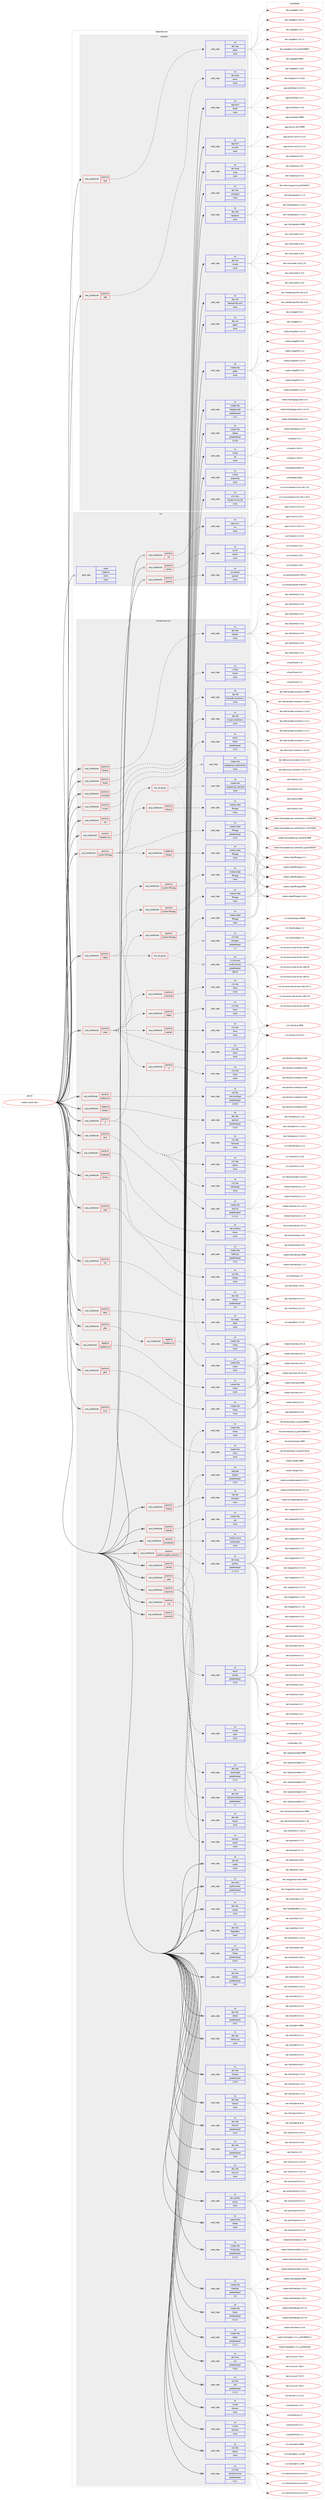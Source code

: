 digraph prolog {

# *************
# Graph options
# *************

newrank=true;
concentrate=true;
compound=true;
graph [rankdir=LR,fontname=Helvetica,fontsize=10,ranksep=1.5];#, ranksep=2.5, nodesep=0.2];
edge  [arrowhead=vee];
node  [fontname=Helvetica,fontsize=10];

# **********
# The ebuild
# **********

subgraph cluster_leftcol {
color=gray;
rank=same;
label=<<i>ebuild</i>>;
id [label="media-tv/kodi-18.4", color=red, width=4, href="../media-tv/kodi-18.4.svg"];
}

# ****************
# The dependencies
# ****************

subgraph cluster_midcol {
color=gray;
label=<<i>dependencies</i>>;
subgraph cluster_compile {
fillcolor="#eeeeee";
style=filled;
label=<<i>compile</i>>;
subgraph cond195493 {
dependency804941 [label=<<TABLE BORDER="0" CELLBORDER="1" CELLSPACING="0" CELLPADDING="4"><TR><TD ROWSPAN="3" CELLPADDING="10">use_conditional</TD></TR><TR><TD>positive</TD></TR><TR><TD>test</TD></TR></TABLE>>, shape=none, color=red];
subgraph pack595385 {
dependency804942 [label=<<TABLE BORDER="0" CELLBORDER="1" CELLSPACING="0" CELLPADDING="4" WIDTH="220"><TR><TD ROWSPAN="6" CELLPADDING="30">pack_dep</TD></TR><TR><TD WIDTH="110">no</TD></TR><TR><TD>dev-cpp</TD></TR><TR><TD>gtest</TD></TR><TR><TD>none</TD></TR><TR><TD></TD></TR></TABLE>>, shape=none, color=blue];
}
dependency804941:e -> dependency804942:w [weight=20,style="dashed",arrowhead="vee"];
}
id:e -> dependency804941:w [weight=20,style="solid",arrowhead="vee"];
subgraph cond195494 {
dependency804943 [label=<<TABLE BORDER="0" CELLBORDER="1" CELLSPACING="0" CELLPADDING="4"><TR><TD ROWSPAN="3" CELLPADDING="10">use_conditional</TD></TR><TR><TD>positive</TD></TR><TR><TD>x86</TD></TR></TABLE>>, shape=none, color=red];
subgraph pack595386 {
dependency804944 [label=<<TABLE BORDER="0" CELLBORDER="1" CELLSPACING="0" CELLPADDING="4" WIDTH="220"><TR><TD ROWSPAN="6" CELLPADDING="30">pack_dep</TD></TR><TR><TD WIDTH="110">no</TD></TR><TR><TD>dev-lang</TD></TR><TR><TD>nasm</TD></TR><TR><TD>none</TD></TR><TR><TD></TD></TR></TABLE>>, shape=none, color=blue];
}
dependency804943:e -> dependency804944:w [weight=20,style="dashed",arrowhead="vee"];
}
id:e -> dependency804943:w [weight=20,style="solid",arrowhead="vee"];
subgraph pack595387 {
dependency804945 [label=<<TABLE BORDER="0" CELLBORDER="1" CELLSPACING="0" CELLPADDING="4" WIDTH="220"><TR><TD ROWSPAN="6" CELLPADDING="30">pack_dep</TD></TR><TR><TD WIDTH="110">no</TD></TR><TR><TD>app-arch</TD></TR><TR><TD>bzip2</TD></TR><TR><TD>none</TD></TR><TR><TD></TD></TR></TABLE>>, shape=none, color=blue];
}
id:e -> dependency804945:w [weight=20,style="solid",arrowhead="vee"];
subgraph pack595388 {
dependency804946 [label=<<TABLE BORDER="0" CELLBORDER="1" CELLSPACING="0" CELLPADDING="4" WIDTH="220"><TR><TD ROWSPAN="6" CELLPADDING="30">pack_dep</TD></TR><TR><TD WIDTH="110">no</TD></TR><TR><TD>app-arch</TD></TR><TR><TD>xz-utils</TD></TR><TR><TD>none</TD></TR><TR><TD></TD></TR></TABLE>>, shape=none, color=blue];
}
id:e -> dependency804946:w [weight=20,style="solid",arrowhead="vee"];
subgraph pack595389 {
dependency804947 [label=<<TABLE BORDER="0" CELLBORDER="1" CELLSPACING="0" CELLPADDING="4" WIDTH="220"><TR><TD ROWSPAN="6" CELLPADDING="30">pack_dep</TD></TR><TR><TD WIDTH="110">no</TD></TR><TR><TD>dev-lang</TD></TR><TR><TD>swig</TD></TR><TR><TD>none</TD></TR><TR><TD></TD></TR></TABLE>>, shape=none, color=blue];
}
id:e -> dependency804947:w [weight=20,style="solid",arrowhead="vee"];
subgraph pack595390 {
dependency804948 [label=<<TABLE BORDER="0" CELLBORDER="1" CELLSPACING="0" CELLPADDING="4" WIDTH="220"><TR><TD ROWSPAN="6" CELLPADDING="30">pack_dep</TD></TR><TR><TD WIDTH="110">no</TD></TR><TR><TD>dev-libs</TD></TR><TR><TD>crossguid</TD></TR><TR><TD>none</TD></TR><TR><TD></TD></TR></TABLE>>, shape=none, color=blue];
}
id:e -> dependency804948:w [weight=20,style="solid",arrowhead="vee"];
subgraph pack595391 {
dependency804949 [label=<<TABLE BORDER="0" CELLBORDER="1" CELLSPACING="0" CELLPADDING="4" WIDTH="220"><TR><TD ROWSPAN="6" CELLPADDING="30">pack_dep</TD></TR><TR><TD WIDTH="110">no</TD></TR><TR><TD>dev-libs</TD></TR><TR><TD>rapidjson</TD></TR><TR><TD>none</TD></TR><TR><TD></TD></TR></TABLE>>, shape=none, color=blue];
}
id:e -> dependency804949:w [weight=20,style="solid",arrowhead="vee"];
subgraph pack595392 {
dependency804950 [label=<<TABLE BORDER="0" CELLBORDER="1" CELLSPACING="0" CELLPADDING="4" WIDTH="220"><TR><TD ROWSPAN="6" CELLPADDING="30">pack_dep</TD></TR><TR><TD WIDTH="110">no</TD></TR><TR><TD>dev-util</TD></TR><TR><TD>cmake</TD></TR><TR><TD>none</TD></TR><TR><TD></TD></TR></TABLE>>, shape=none, color=blue];
}
id:e -> dependency804950:w [weight=20,style="solid",arrowhead="vee"];
subgraph pack595393 {
dependency804951 [label=<<TABLE BORDER="0" CELLBORDER="1" CELLSPACING="0" CELLPADDING="4" WIDTH="220"><TR><TD ROWSPAN="6" CELLPADDING="30">pack_dep</TD></TR><TR><TD WIDTH="110">no</TD></TR><TR><TD>dev-util</TD></TR><TR><TD>desktop-file-utils</TD></TR><TR><TD>none</TD></TR><TR><TD></TD></TR></TABLE>>, shape=none, color=blue];
}
id:e -> dependency804951:w [weight=20,style="solid",arrowhead="vee"];
subgraph pack595394 {
dependency804952 [label=<<TABLE BORDER="0" CELLBORDER="1" CELLSPACING="0" CELLPADDING="4" WIDTH="220"><TR><TD ROWSPAN="6" CELLPADDING="30">pack_dep</TD></TR><TR><TD WIDTH="110">no</TD></TR><TR><TD>dev-util</TD></TR><TR><TD>gperf</TD></TR><TR><TD>none</TD></TR><TR><TD></TD></TR></TABLE>>, shape=none, color=blue];
}
id:e -> dependency804952:w [weight=20,style="solid",arrowhead="vee"];
subgraph pack595395 {
dependency804953 [label=<<TABLE BORDER="0" CELLBORDER="1" CELLSPACING="0" CELLPADDING="4" WIDTH="220"><TR><TD ROWSPAN="6" CELLPADDING="30">pack_dep</TD></TR><TR><TD WIDTH="110">no</TD></TR><TR><TD>media-libs</TD></TR><TR><TD>giflib</TD></TR><TR><TD>none</TD></TR><TR><TD></TD></TR></TABLE>>, shape=none, color=blue];
}
id:e -> dependency804953:w [weight=20,style="solid",arrowhead="vee"];
subgraph pack595396 {
dependency804954 [label=<<TABLE BORDER="0" CELLBORDER="1" CELLSPACING="0" CELLPADDING="4" WIDTH="220"><TR><TD ROWSPAN="6" CELLPADDING="30">pack_dep</TD></TR><TR><TD WIDTH="110">no</TD></TR><TR><TD>media-libs</TD></TR><TR><TD>libjpeg-turbo</TD></TR><TR><TD>greaterequal</TD></TR><TR><TD>1.5.1</TD></TR></TABLE>>, shape=none, color=blue];
}
id:e -> dependency804954:w [weight=20,style="solid",arrowhead="vee"];
subgraph pack595397 {
dependency804955 [label=<<TABLE BORDER="0" CELLBORDER="1" CELLSPACING="0" CELLPADDING="4" WIDTH="220"><TR><TD ROWSPAN="6" CELLPADDING="30">pack_dep</TD></TR><TR><TD WIDTH="110">no</TD></TR><TR><TD>media-libs</TD></TR><TR><TD>libpng</TD></TR><TR><TD>greaterequal</TD></TR><TR><TD>1.6.26</TD></TR></TABLE>>, shape=none, color=blue];
}
id:e -> dependency804955:w [weight=20,style="solid",arrowhead="vee"];
subgraph pack595398 {
dependency804956 [label=<<TABLE BORDER="0" CELLBORDER="1" CELLSPACING="0" CELLPADDING="4" WIDTH="220"><TR><TD ROWSPAN="6" CELLPADDING="30">pack_dep</TD></TR><TR><TD WIDTH="110">no</TD></TR><TR><TD>virtual</TD></TR><TR><TD>jre</TD></TR><TR><TD>none</TD></TR><TR><TD></TD></TR></TABLE>>, shape=none, color=blue];
}
id:e -> dependency804956:w [weight=20,style="solid",arrowhead="vee"];
subgraph pack595399 {
dependency804957 [label=<<TABLE BORDER="0" CELLBORDER="1" CELLSPACING="0" CELLPADDING="4" WIDTH="220"><TR><TD ROWSPAN="6" CELLPADDING="30">pack_dep</TD></TR><TR><TD WIDTH="110">no</TD></TR><TR><TD>virtual</TD></TR><TR><TD>pkgconfig</TD></TR><TR><TD>none</TD></TR><TR><TD></TD></TR></TABLE>>, shape=none, color=blue];
}
id:e -> dependency804957:w [weight=20,style="solid",arrowhead="vee"];
subgraph pack595400 {
dependency804958 [label=<<TABLE BORDER="0" CELLBORDER="1" CELLSPACING="0" CELLPADDING="4" WIDTH="220"><TR><TD ROWSPAN="6" CELLPADDING="30">pack_dep</TD></TR><TR><TD WIDTH="110">no</TD></TR><TR><TD>x11-misc</TD></TR><TR><TD>shared-mime-info</TD></TR><TR><TD>none</TD></TR><TR><TD></TD></TR></TABLE>>, shape=none, color=blue];
}
id:e -> dependency804958:w [weight=20,style="solid",arrowhead="vee"];
}
subgraph cluster_compileandrun {
fillcolor="#eeeeee";
style=filled;
label=<<i>compile and run</i>>;
subgraph cond195495 {
dependency804959 [label=<<TABLE BORDER="0" CELLBORDER="1" CELLSPACING="0" CELLPADDING="4"><TR><TD ROWSPAN="3" CELLPADDING="10">use_conditional</TD></TR><TR><TD>negative</TD></TR><TR><TD>libressl</TD></TR></TABLE>>, shape=none, color=red];
subgraph pack595401 {
dependency804960 [label=<<TABLE BORDER="0" CELLBORDER="1" CELLSPACING="0" CELLPADDING="4" WIDTH="220"><TR><TD ROWSPAN="6" CELLPADDING="30">pack_dep</TD></TR><TR><TD WIDTH="110">no</TD></TR><TR><TD>dev-libs</TD></TR><TR><TD>openssl</TD></TR><TR><TD>greaterequal</TD></TR><TR><TD>1.0.2l</TD></TR></TABLE>>, shape=none, color=blue];
}
dependency804959:e -> dependency804960:w [weight=20,style="dashed",arrowhead="vee"];
}
id:e -> dependency804959:w [weight=20,style="solid",arrowhead="odotvee"];
subgraph cond195496 {
dependency804961 [label=<<TABLE BORDER="0" CELLBORDER="1" CELLSPACING="0" CELLPADDING="4"><TR><TD ROWSPAN="3" CELLPADDING="10">use_conditional</TD></TR><TR><TD>negative</TD></TR><TR><TD>raspberry-pi</TD></TR></TABLE>>, shape=none, color=red];
subgraph pack595402 {
dependency804962 [label=<<TABLE BORDER="0" CELLBORDER="1" CELLSPACING="0" CELLPADDING="4" WIDTH="220"><TR><TD ROWSPAN="6" CELLPADDING="30">pack_dep</TD></TR><TR><TD WIDTH="110">no</TD></TR><TR><TD>media-libs</TD></TR><TR><TD>mesa</TD></TR><TR><TD>none</TD></TR><TR><TD></TD></TR></TABLE>>, shape=none, color=blue];
}
dependency804961:e -> dependency804962:w [weight=20,style="dashed",arrowhead="vee"];
}
id:e -> dependency804961:w [weight=20,style="solid",arrowhead="odotvee"];
subgraph cond195497 {
dependency804963 [label=<<TABLE BORDER="0" CELLBORDER="1" CELLSPACING="0" CELLPADDING="4"><TR><TD ROWSPAN="3" CELLPADDING="10">use_conditional</TD></TR><TR><TD>positive</TD></TR><TR><TD>X</TD></TR></TABLE>>, shape=none, color=red];
subgraph pack595403 {
dependency804964 [label=<<TABLE BORDER="0" CELLBORDER="1" CELLSPACING="0" CELLPADDING="4" WIDTH="220"><TR><TD ROWSPAN="6" CELLPADDING="30">pack_dep</TD></TR><TR><TD WIDTH="110">no</TD></TR><TR><TD>x11-libs</TD></TR><TR><TD>libX11</TD></TR><TR><TD>none</TD></TR><TR><TD></TD></TR></TABLE>>, shape=none, color=blue];
}
dependency804963:e -> dependency804964:w [weight=20,style="dashed",arrowhead="vee"];
subgraph pack595404 {
dependency804965 [label=<<TABLE BORDER="0" CELLBORDER="1" CELLSPACING="0" CELLPADDING="4" WIDTH="220"><TR><TD ROWSPAN="6" CELLPADDING="30">pack_dep</TD></TR><TR><TD WIDTH="110">no</TD></TR><TR><TD>x11-libs</TD></TR><TR><TD>libXrandr</TD></TR><TR><TD>none</TD></TR><TR><TD></TD></TR></TABLE>>, shape=none, color=blue];
}
dependency804963:e -> dependency804965:w [weight=20,style="dashed",arrowhead="vee"];
subgraph pack595405 {
dependency804966 [label=<<TABLE BORDER="0" CELLBORDER="1" CELLSPACING="0" CELLPADDING="4" WIDTH="220"><TR><TD ROWSPAN="6" CELLPADDING="30">pack_dep</TD></TR><TR><TD WIDTH="110">no</TD></TR><TR><TD>x11-libs</TD></TR><TR><TD>libXrender</TD></TR><TR><TD>none</TD></TR><TR><TD></TD></TR></TABLE>>, shape=none, color=blue];
}
dependency804963:e -> dependency804966:w [weight=20,style="dashed",arrowhead="vee"];
subgraph cond195498 {
dependency804967 [label=<<TABLE BORDER="0" CELLBORDER="1" CELLSPACING="0" CELLPADDING="4"><TR><TD ROWSPAN="3" CELLPADDING="10">use_conditional</TD></TR><TR><TD>positive</TD></TR><TR><TD>system-ffmpeg</TD></TR></TABLE>>, shape=none, color=red];
subgraph pack595406 {
dependency804968 [label=<<TABLE BORDER="0" CELLBORDER="1" CELLSPACING="0" CELLPADDING="4" WIDTH="220"><TR><TD ROWSPAN="6" CELLPADDING="30">pack_dep</TD></TR><TR><TD WIDTH="110">no</TD></TR><TR><TD>media-video</TD></TR><TR><TD>ffmpeg</TD></TR><TR><TD>none</TD></TR><TR><TD></TD></TR></TABLE>>, shape=none, color=blue];
}
dependency804967:e -> dependency804968:w [weight=20,style="dashed",arrowhead="vee"];
}
dependency804963:e -> dependency804967:w [weight=20,style="dashed",arrowhead="vee"];
}
id:e -> dependency804963:w [weight=20,style="solid",arrowhead="odotvee"];
subgraph cond195499 {
dependency804969 [label=<<TABLE BORDER="0" CELLBORDER="1" CELLSPACING="0" CELLPADDING="4"><TR><TD ROWSPAN="3" CELLPADDING="10">use_conditional</TD></TR><TR><TD>positive</TD></TR><TR><TD>airplay</TD></TR></TABLE>>, shape=none, color=red];
subgraph pack595407 {
dependency804970 [label=<<TABLE BORDER="0" CELLBORDER="1" CELLSPACING="0" CELLPADDING="4" WIDTH="220"><TR><TD ROWSPAN="6" CELLPADDING="30">pack_dep</TD></TR><TR><TD WIDTH="110">no</TD></TR><TR><TD>app-pda</TD></TR><TR><TD>libplist</TD></TR><TR><TD>greaterequal</TD></TR><TR><TD>2.0.0</TD></TR></TABLE>>, shape=none, color=blue];
}
dependency804969:e -> dependency804970:w [weight=20,style="dashed",arrowhead="vee"];
subgraph pack595408 {
dependency804971 [label=<<TABLE BORDER="0" CELLBORDER="1" CELLSPACING="0" CELLPADDING="4" WIDTH="220"><TR><TD ROWSPAN="6" CELLPADDING="30">pack_dep</TD></TR><TR><TD WIDTH="110">no</TD></TR><TR><TD>net-libs</TD></TR><TR><TD>shairplay</TD></TR><TR><TD>none</TD></TR><TR><TD></TD></TR></TABLE>>, shape=none, color=blue];
}
dependency804969:e -> dependency804971:w [weight=20,style="dashed",arrowhead="vee"];
}
id:e -> dependency804969:w [weight=20,style="solid",arrowhead="odotvee"];
subgraph cond195500 {
dependency804972 [label=<<TABLE BORDER="0" CELLBORDER="1" CELLSPACING="0" CELLPADDING="4"><TR><TD ROWSPAN="3" CELLPADDING="10">use_conditional</TD></TR><TR><TD>positive</TD></TR><TR><TD>alsa</TD></TR></TABLE>>, shape=none, color=red];
subgraph pack595409 {
dependency804973 [label=<<TABLE BORDER="0" CELLBORDER="1" CELLSPACING="0" CELLPADDING="4" WIDTH="220"><TR><TD ROWSPAN="6" CELLPADDING="30">pack_dep</TD></TR><TR><TD WIDTH="110">no</TD></TR><TR><TD>media-libs</TD></TR><TR><TD>alsa-lib</TD></TR><TR><TD>greaterequal</TD></TR><TR><TD>1.1.4.1</TD></TR></TABLE>>, shape=none, color=blue];
}
dependency804972:e -> dependency804973:w [weight=20,style="dashed",arrowhead="vee"];
}
id:e -> dependency804972:w [weight=20,style="solid",arrowhead="odotvee"];
subgraph cond195501 {
dependency804974 [label=<<TABLE BORDER="0" CELLBORDER="1" CELLSPACING="0" CELLPADDING="4"><TR><TD ROWSPAN="3" CELLPADDING="10">use_conditional</TD></TR><TR><TD>positive</TD></TR><TR><TD>bluetooth</TD></TR></TABLE>>, shape=none, color=red];
subgraph pack595410 {
dependency804975 [label=<<TABLE BORDER="0" CELLBORDER="1" CELLSPACING="0" CELLPADDING="4" WIDTH="220"><TR><TD ROWSPAN="6" CELLPADDING="30">pack_dep</TD></TR><TR><TD WIDTH="110">no</TD></TR><TR><TD>net-wireless</TD></TR><TR><TD>bluez</TD></TR><TR><TD>none</TD></TR><TR><TD></TD></TR></TABLE>>, shape=none, color=blue];
}
dependency804974:e -> dependency804975:w [weight=20,style="dashed",arrowhead="vee"];
}
id:e -> dependency804974:w [weight=20,style="solid",arrowhead="odotvee"];
subgraph cond195502 {
dependency804976 [label=<<TABLE BORDER="0" CELLBORDER="1" CELLSPACING="0" CELLPADDING="4"><TR><TD ROWSPAN="3" CELLPADDING="10">use_conditional</TD></TR><TR><TD>positive</TD></TR><TR><TD>bluray</TD></TR></TABLE>>, shape=none, color=red];
subgraph pack595411 {
dependency804977 [label=<<TABLE BORDER="0" CELLBORDER="1" CELLSPACING="0" CELLPADDING="4" WIDTH="220"><TR><TD ROWSPAN="6" CELLPADDING="30">pack_dep</TD></TR><TR><TD WIDTH="110">no</TD></TR><TR><TD>media-libs</TD></TR><TR><TD>libbluray</TD></TR><TR><TD>greaterequal</TD></TR><TR><TD>1.0.2</TD></TR></TABLE>>, shape=none, color=blue];
}
dependency804976:e -> dependency804977:w [weight=20,style="dashed",arrowhead="vee"];
}
id:e -> dependency804976:w [weight=20,style="solid",arrowhead="odotvee"];
subgraph cond195503 {
dependency804978 [label=<<TABLE BORDER="0" CELLBORDER="1" CELLSPACING="0" CELLPADDING="4"><TR><TD ROWSPAN="3" CELLPADDING="10">use_conditional</TD></TR><TR><TD>positive</TD></TR><TR><TD>caps</TD></TR></TABLE>>, shape=none, color=red];
subgraph pack595412 {
dependency804979 [label=<<TABLE BORDER="0" CELLBORDER="1" CELLSPACING="0" CELLPADDING="4" WIDTH="220"><TR><TD ROWSPAN="6" CELLPADDING="30">pack_dep</TD></TR><TR><TD WIDTH="110">no</TD></TR><TR><TD>sys-libs</TD></TR><TR><TD>libcap</TD></TR><TR><TD>none</TD></TR><TR><TD></TD></TR></TABLE>>, shape=none, color=blue];
}
dependency804978:e -> dependency804979:w [weight=20,style="dashed",arrowhead="vee"];
}
id:e -> dependency804978:w [weight=20,style="solid",arrowhead="odotvee"];
subgraph cond195504 {
dependency804980 [label=<<TABLE BORDER="0" CELLBORDER="1" CELLSPACING="0" CELLPADDING="4"><TR><TD ROWSPAN="3" CELLPADDING="10">use_conditional</TD></TR><TR><TD>positive</TD></TR><TR><TD>cec</TD></TR></TABLE>>, shape=none, color=red];
subgraph pack595413 {
dependency804981 [label=<<TABLE BORDER="0" CELLBORDER="1" CELLSPACING="0" CELLPADDING="4" WIDTH="220"><TR><TD ROWSPAN="6" CELLPADDING="30">pack_dep</TD></TR><TR><TD WIDTH="110">no</TD></TR><TR><TD>dev-libs</TD></TR><TR><TD>libcec</TD></TR><TR><TD>greaterequal</TD></TR><TR><TD>4.0</TD></TR></TABLE>>, shape=none, color=blue];
}
dependency804980:e -> dependency804981:w [weight=20,style="dashed",arrowhead="vee"];
}
id:e -> dependency804980:w [weight=20,style="solid",arrowhead="odotvee"];
subgraph cond195505 {
dependency804982 [label=<<TABLE BORDER="0" CELLBORDER="1" CELLSPACING="0" CELLPADDING="4"><TR><TD ROWSPAN="3" CELLPADDING="10">use_conditional</TD></TR><TR><TD>positive</TD></TR><TR><TD>dbus</TD></TR></TABLE>>, shape=none, color=red];
subgraph pack595414 {
dependency804983 [label=<<TABLE BORDER="0" CELLBORDER="1" CELLSPACING="0" CELLPADDING="4" WIDTH="220"><TR><TD ROWSPAN="6" CELLPADDING="30">pack_dep</TD></TR><TR><TD WIDTH="110">no</TD></TR><TR><TD>sys-apps</TD></TR><TR><TD>dbus</TD></TR><TR><TD>none</TD></TR><TR><TD></TD></TR></TABLE>>, shape=none, color=blue];
}
dependency804982:e -> dependency804983:w [weight=20,style="dashed",arrowhead="vee"];
}
id:e -> dependency804982:w [weight=20,style="solid",arrowhead="odotvee"];
subgraph cond195506 {
dependency804984 [label=<<TABLE BORDER="0" CELLBORDER="1" CELLSPACING="0" CELLPADDING="4"><TR><TD ROWSPAN="3" CELLPADDING="10">use_conditional</TD></TR><TR><TD>positive</TD></TR><TR><TD>gbm</TD></TR></TABLE>>, shape=none, color=red];
subgraph pack595415 {
dependency804985 [label=<<TABLE BORDER="0" CELLBORDER="1" CELLSPACING="0" CELLPADDING="4" WIDTH="220"><TR><TD ROWSPAN="6" CELLPADDING="30">pack_dep</TD></TR><TR><TD WIDTH="110">no</TD></TR><TR><TD>media-libs</TD></TR><TR><TD>mesa</TD></TR><TR><TD>none</TD></TR><TR><TD></TD></TR></TABLE>>, shape=none, color=blue];
}
dependency804984:e -> dependency804985:w [weight=20,style="dashed",arrowhead="vee"];
}
id:e -> dependency804984:w [weight=20,style="solid",arrowhead="odotvee"];
subgraph cond195507 {
dependency804986 [label=<<TABLE BORDER="0" CELLBORDER="1" CELLSPACING="0" CELLPADDING="4"><TR><TD ROWSPAN="3" CELLPADDING="10">use_conditional</TD></TR><TR><TD>positive</TD></TR><TR><TD>gles</TD></TR></TABLE>>, shape=none, color=red];
subgraph cond195508 {
dependency804987 [label=<<TABLE BORDER="0" CELLBORDER="1" CELLSPACING="0" CELLPADDING="4"><TR><TD ROWSPAN="3" CELLPADDING="10">use_conditional</TD></TR><TR><TD>negative</TD></TR><TR><TD>raspberry-pi</TD></TR></TABLE>>, shape=none, color=red];
subgraph pack595416 {
dependency804988 [label=<<TABLE BORDER="0" CELLBORDER="1" CELLSPACING="0" CELLPADDING="4" WIDTH="220"><TR><TD ROWSPAN="6" CELLPADDING="30">pack_dep</TD></TR><TR><TD WIDTH="110">no</TD></TR><TR><TD>media-libs</TD></TR><TR><TD>mesa</TD></TR><TR><TD>none</TD></TR><TR><TD></TD></TR></TABLE>>, shape=none, color=blue];
}
dependency804987:e -> dependency804988:w [weight=20,style="dashed",arrowhead="vee"];
}
dependency804986:e -> dependency804987:w [weight=20,style="dashed",arrowhead="vee"];
}
id:e -> dependency804986:w [weight=20,style="solid",arrowhead="odotvee"];
subgraph cond195509 {
dependency804989 [label=<<TABLE BORDER="0" CELLBORDER="1" CELLSPACING="0" CELLPADDING="4"><TR><TD ROWSPAN="3" CELLPADDING="10">use_conditional</TD></TR><TR><TD>positive</TD></TR><TR><TD>lcms</TD></TR></TABLE>>, shape=none, color=red];
subgraph pack595417 {
dependency804990 [label=<<TABLE BORDER="0" CELLBORDER="1" CELLSPACING="0" CELLPADDING="4" WIDTH="220"><TR><TD ROWSPAN="6" CELLPADDING="30">pack_dep</TD></TR><TR><TD WIDTH="110">no</TD></TR><TR><TD>media-libs</TD></TR><TR><TD>lcms</TD></TR><TR><TD>none</TD></TR><TR><TD></TD></TR></TABLE>>, shape=none, color=blue];
}
dependency804989:e -> dependency804990:w [weight=20,style="dashed",arrowhead="vee"];
}
id:e -> dependency804989:w [weight=20,style="solid",arrowhead="odotvee"];
subgraph cond195510 {
dependency804991 [label=<<TABLE BORDER="0" CELLBORDER="1" CELLSPACING="0" CELLPADDING="4"><TR><TD ROWSPAN="3" CELLPADDING="10">use_conditional</TD></TR><TR><TD>positive</TD></TR><TR><TD>libressl</TD></TR></TABLE>>, shape=none, color=red];
subgraph pack595418 {
dependency804992 [label=<<TABLE BORDER="0" CELLBORDER="1" CELLSPACING="0" CELLPADDING="4" WIDTH="220"><TR><TD ROWSPAN="6" CELLPADDING="30">pack_dep</TD></TR><TR><TD WIDTH="110">no</TD></TR><TR><TD>dev-libs</TD></TR><TR><TD>libressl</TD></TR><TR><TD>none</TD></TR><TR><TD></TD></TR></TABLE>>, shape=none, color=blue];
}
dependency804991:e -> dependency804992:w [weight=20,style="dashed",arrowhead="vee"];
}
id:e -> dependency804991:w [weight=20,style="solid",arrowhead="odotvee"];
subgraph cond195511 {
dependency804993 [label=<<TABLE BORDER="0" CELLBORDER="1" CELLSPACING="0" CELLPADDING="4"><TR><TD ROWSPAN="3" CELLPADDING="10">use_conditional</TD></TR><TR><TD>positive</TD></TR><TR><TD>libusb</TD></TR></TABLE>>, shape=none, color=red];
subgraph pack595419 {
dependency804994 [label=<<TABLE BORDER="0" CELLBORDER="1" CELLSPACING="0" CELLPADDING="4" WIDTH="220"><TR><TD ROWSPAN="6" CELLPADDING="30">pack_dep</TD></TR><TR><TD WIDTH="110">no</TD></TR><TR><TD>virtual</TD></TR><TR><TD>libusb</TD></TR><TR><TD>none</TD></TR><TR><TD></TD></TR></TABLE>>, shape=none, color=blue];
}
dependency804993:e -> dependency804994:w [weight=20,style="dashed",arrowhead="vee"];
}
id:e -> dependency804993:w [weight=20,style="solid",arrowhead="odotvee"];
subgraph cond195512 {
dependency804995 [label=<<TABLE BORDER="0" CELLBORDER="1" CELLSPACING="0" CELLPADDING="4"><TR><TD ROWSPAN="3" CELLPADDING="10">use_conditional</TD></TR><TR><TD>positive</TD></TR><TR><TD>mariadb</TD></TR></TABLE>>, shape=none, color=red];
subgraph pack595420 {
dependency804996 [label=<<TABLE BORDER="0" CELLBORDER="1" CELLSPACING="0" CELLPADDING="4" WIDTH="220"><TR><TD ROWSPAN="6" CELLPADDING="30">pack_dep</TD></TR><TR><TD WIDTH="110">no</TD></TR><TR><TD>dev-db</TD></TR><TR><TD>mariadb-connector-c</TD></TR><TR><TD>none</TD></TR><TR><TD></TD></TR></TABLE>>, shape=none, color=blue];
}
dependency804995:e -> dependency804996:w [weight=20,style="dashed",arrowhead="vee"];
}
id:e -> dependency804995:w [weight=20,style="solid",arrowhead="odotvee"];
subgraph cond195513 {
dependency804997 [label=<<TABLE BORDER="0" CELLBORDER="1" CELLSPACING="0" CELLPADDING="4"><TR><TD ROWSPAN="3" CELLPADDING="10">use_conditional</TD></TR><TR><TD>positive</TD></TR><TR><TD>mysql</TD></TR></TABLE>>, shape=none, color=red];
subgraph pack595421 {
dependency804998 [label=<<TABLE BORDER="0" CELLBORDER="1" CELLSPACING="0" CELLPADDING="4" WIDTH="220"><TR><TD ROWSPAN="6" CELLPADDING="30">pack_dep</TD></TR><TR><TD WIDTH="110">no</TD></TR><TR><TD>dev-db</TD></TR><TR><TD>mysql-connector-c</TD></TR><TR><TD>none</TD></TR><TR><TD></TD></TR></TABLE>>, shape=none, color=blue];
}
dependency804997:e -> dependency804998:w [weight=20,style="dashed",arrowhead="vee"];
}
id:e -> dependency804997:w [weight=20,style="solid",arrowhead="odotvee"];
subgraph cond195514 {
dependency804999 [label=<<TABLE BORDER="0" CELLBORDER="1" CELLSPACING="0" CELLPADDING="4"><TR><TD ROWSPAN="3" CELLPADDING="10">use_conditional</TD></TR><TR><TD>positive</TD></TR><TR><TD>nfs</TD></TR></TABLE>>, shape=none, color=red];
subgraph pack595422 {
dependency805000 [label=<<TABLE BORDER="0" CELLBORDER="1" CELLSPACING="0" CELLPADDING="4" WIDTH="220"><TR><TD ROWSPAN="6" CELLPADDING="30">pack_dep</TD></TR><TR><TD WIDTH="110">no</TD></TR><TR><TD>net-fs</TD></TR><TR><TD>libnfs</TD></TR><TR><TD>greaterequal</TD></TR><TR><TD>2.0.0</TD></TR></TABLE>>, shape=none, color=blue];
}
dependency804999:e -> dependency805000:w [weight=20,style="dashed",arrowhead="vee"];
}
id:e -> dependency804999:w [weight=20,style="solid",arrowhead="odotvee"];
subgraph cond195515 {
dependency805001 [label=<<TABLE BORDER="0" CELLBORDER="1" CELLSPACING="0" CELLPADDING="4"><TR><TD ROWSPAN="3" CELLPADDING="10">use_conditional</TD></TR><TR><TD>positive</TD></TR><TR><TD>opengl</TD></TR></TABLE>>, shape=none, color=red];
subgraph pack595423 {
dependency805002 [label=<<TABLE BORDER="0" CELLBORDER="1" CELLSPACING="0" CELLPADDING="4" WIDTH="220"><TR><TD ROWSPAN="6" CELLPADDING="30">pack_dep</TD></TR><TR><TD WIDTH="110">no</TD></TR><TR><TD>media-libs</TD></TR><TR><TD>glu</TD></TR><TR><TD>none</TD></TR><TR><TD></TD></TR></TABLE>>, shape=none, color=blue];
}
dependency805001:e -> dependency805002:w [weight=20,style="dashed",arrowhead="vee"];
}
id:e -> dependency805001:w [weight=20,style="solid",arrowhead="odotvee"];
subgraph cond195516 {
dependency805003 [label=<<TABLE BORDER="0" CELLBORDER="1" CELLSPACING="0" CELLPADDING="4"><TR><TD ROWSPAN="3" CELLPADDING="10">use_conditional</TD></TR><TR><TD>positive</TD></TR><TR><TD>pulseaudio</TD></TR></TABLE>>, shape=none, color=red];
subgraph pack595424 {
dependency805004 [label=<<TABLE BORDER="0" CELLBORDER="1" CELLSPACING="0" CELLPADDING="4" WIDTH="220"><TR><TD ROWSPAN="6" CELLPADDING="30">pack_dep</TD></TR><TR><TD WIDTH="110">no</TD></TR><TR><TD>media-sound</TD></TR><TR><TD>pulseaudio</TD></TR><TR><TD>none</TD></TR><TR><TD></TD></TR></TABLE>>, shape=none, color=blue];
}
dependency805003:e -> dependency805004:w [weight=20,style="dashed",arrowhead="vee"];
}
id:e -> dependency805003:w [weight=20,style="solid",arrowhead="odotvee"];
subgraph cond195517 {
dependency805005 [label=<<TABLE BORDER="0" CELLBORDER="1" CELLSPACING="0" CELLPADDING="4"><TR><TD ROWSPAN="3" CELLPADDING="10">use_conditional</TD></TR><TR><TD>positive</TD></TR><TR><TD>python_targets_python2_7</TD></TR></TABLE>>, shape=none, color=red];
subgraph pack595425 {
dependency805006 [label=<<TABLE BORDER="0" CELLBORDER="1" CELLSPACING="0" CELLPADDING="4" WIDTH="220"><TR><TD ROWSPAN="6" CELLPADDING="30">pack_dep</TD></TR><TR><TD WIDTH="110">no</TD></TR><TR><TD>dev-lang</TD></TR><TR><TD>python</TD></TR><TR><TD>greaterequal</TD></TR><TR><TD>2.7.5-r2</TD></TR></TABLE>>, shape=none, color=blue];
}
dependency805005:e -> dependency805006:w [weight=20,style="dashed",arrowhead="vee"];
}
id:e -> dependency805005:w [weight=20,style="solid",arrowhead="odotvee"];
subgraph cond195518 {
dependency805007 [label=<<TABLE BORDER="0" CELLBORDER="1" CELLSPACING="0" CELLPADDING="4"><TR><TD ROWSPAN="3" CELLPADDING="10">use_conditional</TD></TR><TR><TD>positive</TD></TR><TR><TD>raspberry-pi</TD></TR></TABLE>>, shape=none, color=red];
subgraph any13615 {
dependency805008 [label=<<TABLE BORDER="0" CELLBORDER="1" CELLSPACING="0" CELLPADDING="4"><TR><TD CELLPADDING="10">any_of_group</TD></TR></TABLE>>, shape=none, color=red];subgraph pack595426 {
dependency805009 [label=<<TABLE BORDER="0" CELLBORDER="1" CELLSPACING="0" CELLPADDING="4" WIDTH="220"><TR><TD ROWSPAN="6" CELLPADDING="30">pack_dep</TD></TR><TR><TD WIDTH="110">no</TD></TR><TR><TD>media-libs</TD></TR><TR><TD>raspberrypi-userland</TD></TR><TR><TD>none</TD></TR><TR><TD></TD></TR></TABLE>>, shape=none, color=blue];
}
dependency805008:e -> dependency805009:w [weight=20,style="dotted",arrowhead="oinv"];
subgraph pack595427 {
dependency805010 [label=<<TABLE BORDER="0" CELLBORDER="1" CELLSPACING="0" CELLPADDING="4" WIDTH="220"><TR><TD ROWSPAN="6" CELLPADDING="30">pack_dep</TD></TR><TR><TD WIDTH="110">no</TD></TR><TR><TD>media-libs</TD></TR><TR><TD>raspberrypi-userland-bin</TD></TR><TR><TD>none</TD></TR><TR><TD></TD></TR></TABLE>>, shape=none, color=blue];
}
dependency805008:e -> dependency805010:w [weight=20,style="dotted",arrowhead="oinv"];
subgraph pack595428 {
dependency805011 [label=<<TABLE BORDER="0" CELLBORDER="1" CELLSPACING="0" CELLPADDING="4" WIDTH="220"><TR><TD ROWSPAN="6" CELLPADDING="30">pack_dep</TD></TR><TR><TD WIDTH="110">no</TD></TR><TR><TD>media-libs</TD></TR><TR><TD>mesa</TD></TR><TR><TD>none</TD></TR><TR><TD></TD></TR></TABLE>>, shape=none, color=blue];
}
dependency805008:e -> dependency805011:w [weight=20,style="dotted",arrowhead="oinv"];
}
dependency805007:e -> dependency805008:w [weight=20,style="dashed",arrowhead="vee"];
}
id:e -> dependency805007:w [weight=20,style="solid",arrowhead="odotvee"];
subgraph cond195519 {
dependency805012 [label=<<TABLE BORDER="0" CELLBORDER="1" CELLSPACING="0" CELLPADDING="4"><TR><TD ROWSPAN="3" CELLPADDING="10">use_conditional</TD></TR><TR><TD>positive</TD></TR><TR><TD>samba</TD></TR></TABLE>>, shape=none, color=red];
subgraph pack595429 {
dependency805013 [label=<<TABLE BORDER="0" CELLBORDER="1" CELLSPACING="0" CELLPADDING="4" WIDTH="220"><TR><TD ROWSPAN="6" CELLPADDING="30">pack_dep</TD></TR><TR><TD WIDTH="110">no</TD></TR><TR><TD>net-fs</TD></TR><TR><TD>samba</TD></TR><TR><TD>greaterequal</TD></TR><TR><TD>3.4.6</TD></TR></TABLE>>, shape=none, color=blue];
}
dependency805012:e -> dependency805013:w [weight=20,style="dashed",arrowhead="vee"];
}
id:e -> dependency805012:w [weight=20,style="solid",arrowhead="odotvee"];
subgraph cond195520 {
dependency805014 [label=<<TABLE BORDER="0" CELLBORDER="1" CELLSPACING="0" CELLPADDING="4"><TR><TD ROWSPAN="3" CELLPADDING="10">use_conditional</TD></TR><TR><TD>positive</TD></TR><TR><TD>system-ffmpeg</TD></TR></TABLE>>, shape=none, color=red];
subgraph pack595430 {
dependency805015 [label=<<TABLE BORDER="0" CELLBORDER="1" CELLSPACING="0" CELLPADDING="4" WIDTH="220"><TR><TD ROWSPAN="6" CELLPADDING="30">pack_dep</TD></TR><TR><TD WIDTH="110">no</TD></TR><TR><TD>media-video</TD></TR><TR><TD>ffmpeg</TD></TR><TR><TD>greaterequal</TD></TR><TR><TD>4.0.4</TD></TR></TABLE>>, shape=none, color=blue];
}
dependency805014:e -> dependency805015:w [weight=20,style="dashed",arrowhead="vee"];
subgraph cond195521 {
dependency805016 [label=<<TABLE BORDER="0" CELLBORDER="1" CELLSPACING="0" CELLPADDING="4"><TR><TD ROWSPAN="3" CELLPADDING="10">use_conditional</TD></TR><TR><TD>positive</TD></TR><TR><TD>libressl</TD></TR></TABLE>>, shape=none, color=red];
subgraph pack595431 {
dependency805017 [label=<<TABLE BORDER="0" CELLBORDER="1" CELLSPACING="0" CELLPADDING="4" WIDTH="220"><TR><TD ROWSPAN="6" CELLPADDING="30">pack_dep</TD></TR><TR><TD WIDTH="110">no</TD></TR><TR><TD>media-video</TD></TR><TR><TD>ffmpeg</TD></TR><TR><TD>none</TD></TR><TR><TD></TD></TR></TABLE>>, shape=none, color=blue];
}
dependency805016:e -> dependency805017:w [weight=20,style="dashed",arrowhead="vee"];
}
dependency805014:e -> dependency805016:w [weight=20,style="dashed",arrowhead="vee"];
subgraph cond195522 {
dependency805018 [label=<<TABLE BORDER="0" CELLBORDER="1" CELLSPACING="0" CELLPADDING="4"><TR><TD ROWSPAN="3" CELLPADDING="10">use_conditional</TD></TR><TR><TD>negative</TD></TR><TR><TD>libressl</TD></TR></TABLE>>, shape=none, color=red];
subgraph pack595432 {
dependency805019 [label=<<TABLE BORDER="0" CELLBORDER="1" CELLSPACING="0" CELLPADDING="4" WIDTH="220"><TR><TD ROWSPAN="6" CELLPADDING="30">pack_dep</TD></TR><TR><TD WIDTH="110">no</TD></TR><TR><TD>media-video</TD></TR><TR><TD>ffmpeg</TD></TR><TR><TD>none</TD></TR><TR><TD></TD></TR></TABLE>>, shape=none, color=blue];
}
dependency805018:e -> dependency805019:w [weight=20,style="dashed",arrowhead="vee"];
}
dependency805014:e -> dependency805018:w [weight=20,style="dashed",arrowhead="vee"];
}
id:e -> dependency805014:w [weight=20,style="solid",arrowhead="odotvee"];
subgraph cond195523 {
dependency805020 [label=<<TABLE BORDER="0" CELLBORDER="1" CELLSPACING="0" CELLPADDING="4"><TR><TD ROWSPAN="3" CELLPADDING="10">use_conditional</TD></TR><TR><TD>positive</TD></TR><TR><TD>udev</TD></TR></TABLE>>, shape=none, color=red];
subgraph pack595433 {
dependency805021 [label=<<TABLE BORDER="0" CELLBORDER="1" CELLSPACING="0" CELLPADDING="4" WIDTH="220"><TR><TD ROWSPAN="6" CELLPADDING="30">pack_dep</TD></TR><TR><TD WIDTH="110">no</TD></TR><TR><TD>virtual</TD></TR><TR><TD>udev</TD></TR><TR><TD>none</TD></TR><TR><TD></TD></TR></TABLE>>, shape=none, color=blue];
}
dependency805020:e -> dependency805021:w [weight=20,style="dashed",arrowhead="vee"];
}
id:e -> dependency805020:w [weight=20,style="solid",arrowhead="odotvee"];
subgraph cond195524 {
dependency805022 [label=<<TABLE BORDER="0" CELLBORDER="1" CELLSPACING="0" CELLPADDING="4"><TR><TD ROWSPAN="3" CELLPADDING="10">use_conditional</TD></TR><TR><TD>positive</TD></TR><TR><TD>vaapi</TD></TR></TABLE>>, shape=none, color=red];
subgraph pack595434 {
dependency805023 [label=<<TABLE BORDER="0" CELLBORDER="1" CELLSPACING="0" CELLPADDING="4" WIDTH="220"><TR><TD ROWSPAN="6" CELLPADDING="30">pack_dep</TD></TR><TR><TD WIDTH="110">no</TD></TR><TR><TD>x11-libs</TD></TR><TR><TD>libva</TD></TR><TR><TD>none</TD></TR><TR><TD></TD></TR></TABLE>>, shape=none, color=blue];
}
dependency805022:e -> dependency805023:w [weight=20,style="dashed",arrowhead="vee"];
subgraph cond195525 {
dependency805024 [label=<<TABLE BORDER="0" CELLBORDER="1" CELLSPACING="0" CELLPADDING="4"><TR><TD ROWSPAN="3" CELLPADDING="10">use_conditional</TD></TR><TR><TD>positive</TD></TR><TR><TD>opengl</TD></TR></TABLE>>, shape=none, color=red];
subgraph pack595435 {
dependency805025 [label=<<TABLE BORDER="0" CELLBORDER="1" CELLSPACING="0" CELLPADDING="4" WIDTH="220"><TR><TD ROWSPAN="6" CELLPADDING="30">pack_dep</TD></TR><TR><TD WIDTH="110">no</TD></TR><TR><TD>x11-libs</TD></TR><TR><TD>libva</TD></TR><TR><TD>none</TD></TR><TR><TD></TD></TR></TABLE>>, shape=none, color=blue];
}
dependency805024:e -> dependency805025:w [weight=20,style="dashed",arrowhead="vee"];
}
dependency805022:e -> dependency805024:w [weight=20,style="dashed",arrowhead="vee"];
subgraph cond195526 {
dependency805026 [label=<<TABLE BORDER="0" CELLBORDER="1" CELLSPACING="0" CELLPADDING="4"><TR><TD ROWSPAN="3" CELLPADDING="10">use_conditional</TD></TR><TR><TD>positive</TD></TR><TR><TD>system-ffmpeg</TD></TR></TABLE>>, shape=none, color=red];
subgraph pack595436 {
dependency805027 [label=<<TABLE BORDER="0" CELLBORDER="1" CELLSPACING="0" CELLPADDING="4" WIDTH="220"><TR><TD ROWSPAN="6" CELLPADDING="30">pack_dep</TD></TR><TR><TD WIDTH="110">no</TD></TR><TR><TD>media-video</TD></TR><TR><TD>ffmpeg</TD></TR><TR><TD>none</TD></TR><TR><TD></TD></TR></TABLE>>, shape=none, color=blue];
}
dependency805026:e -> dependency805027:w [weight=20,style="dashed",arrowhead="vee"];
}
dependency805022:e -> dependency805026:w [weight=20,style="dashed",arrowhead="vee"];
subgraph cond195527 {
dependency805028 [label=<<TABLE BORDER="0" CELLBORDER="1" CELLSPACING="0" CELLPADDING="4"><TR><TD ROWSPAN="3" CELLPADDING="10">use_conditional</TD></TR><TR><TD>positive</TD></TR><TR><TD>vdpau</TD></TR></TABLE>>, shape=none, color=red];
subgraph pack595437 {
dependency805029 [label=<<TABLE BORDER="0" CELLBORDER="1" CELLSPACING="0" CELLPADDING="4" WIDTH="220"><TR><TD ROWSPAN="6" CELLPADDING="30">pack_dep</TD></TR><TR><TD WIDTH="110">no</TD></TR><TR><TD>x11-libs</TD></TR><TR><TD>libva</TD></TR><TR><TD>none</TD></TR><TR><TD></TD></TR></TABLE>>, shape=none, color=blue];
}
dependency805028:e -> dependency805029:w [weight=20,style="dashed",arrowhead="vee"];
}
dependency805022:e -> dependency805028:w [weight=20,style="dashed",arrowhead="vee"];
subgraph cond195528 {
dependency805030 [label=<<TABLE BORDER="0" CELLBORDER="1" CELLSPACING="0" CELLPADDING="4"><TR><TD ROWSPAN="3" CELLPADDING="10">use_conditional</TD></TR><TR><TD>positive</TD></TR><TR><TD>wayland</TD></TR></TABLE>>, shape=none, color=red];
subgraph pack595438 {
dependency805031 [label=<<TABLE BORDER="0" CELLBORDER="1" CELLSPACING="0" CELLPADDING="4" WIDTH="220"><TR><TD ROWSPAN="6" CELLPADDING="30">pack_dep</TD></TR><TR><TD WIDTH="110">no</TD></TR><TR><TD>x11-libs</TD></TR><TR><TD>libva</TD></TR><TR><TD>none</TD></TR><TR><TD></TD></TR></TABLE>>, shape=none, color=blue];
}
dependency805030:e -> dependency805031:w [weight=20,style="dashed",arrowhead="vee"];
}
dependency805022:e -> dependency805030:w [weight=20,style="dashed",arrowhead="vee"];
subgraph cond195529 {
dependency805032 [label=<<TABLE BORDER="0" CELLBORDER="1" CELLSPACING="0" CELLPADDING="4"><TR><TD ROWSPAN="3" CELLPADDING="10">use_conditional</TD></TR><TR><TD>positive</TD></TR><TR><TD>X</TD></TR></TABLE>>, shape=none, color=red];
subgraph pack595439 {
dependency805033 [label=<<TABLE BORDER="0" CELLBORDER="1" CELLSPACING="0" CELLPADDING="4" WIDTH="220"><TR><TD ROWSPAN="6" CELLPADDING="30">pack_dep</TD></TR><TR><TD WIDTH="110">no</TD></TR><TR><TD>x11-libs</TD></TR><TR><TD>libva</TD></TR><TR><TD>none</TD></TR><TR><TD></TD></TR></TABLE>>, shape=none, color=blue];
}
dependency805032:e -> dependency805033:w [weight=20,style="dashed",arrowhead="vee"];
}
dependency805022:e -> dependency805032:w [weight=20,style="dashed",arrowhead="vee"];
}
id:e -> dependency805022:w [weight=20,style="solid",arrowhead="odotvee"];
subgraph cond195530 {
dependency805034 [label=<<TABLE BORDER="0" CELLBORDER="1" CELLSPACING="0" CELLPADDING="4"><TR><TD ROWSPAN="3" CELLPADDING="10">use_conditional</TD></TR><TR><TD>positive</TD></TR><TR><TD>vdpau</TD></TR></TABLE>>, shape=none, color=red];
subgraph any13616 {
dependency805035 [label=<<TABLE BORDER="0" CELLBORDER="1" CELLSPACING="0" CELLPADDING="4"><TR><TD CELLPADDING="10">any_of_group</TD></TR></TABLE>>, shape=none, color=red];subgraph pack595440 {
dependency805036 [label=<<TABLE BORDER="0" CELLBORDER="1" CELLSPACING="0" CELLPADDING="4" WIDTH="220"><TR><TD ROWSPAN="6" CELLPADDING="30">pack_dep</TD></TR><TR><TD WIDTH="110">no</TD></TR><TR><TD>x11-libs</TD></TR><TR><TD>libvdpau</TD></TR><TR><TD>greaterequal</TD></TR><TR><TD>1.1</TD></TR></TABLE>>, shape=none, color=blue];
}
dependency805035:e -> dependency805036:w [weight=20,style="dotted",arrowhead="oinv"];
subgraph pack595441 {
dependency805037 [label=<<TABLE BORDER="0" CELLBORDER="1" CELLSPACING="0" CELLPADDING="4" WIDTH="220"><TR><TD ROWSPAN="6" CELLPADDING="30">pack_dep</TD></TR><TR><TD WIDTH="110">no</TD></TR><TR><TD>x11-drivers</TD></TR><TR><TD>nvidia-drivers</TD></TR><TR><TD>greaterequal</TD></TR><TR><TD>180.51</TD></TR></TABLE>>, shape=none, color=blue];
}
dependency805035:e -> dependency805037:w [weight=20,style="dotted",arrowhead="oinv"];
}
dependency805034:e -> dependency805035:w [weight=20,style="dashed",arrowhead="vee"];
subgraph cond195531 {
dependency805038 [label=<<TABLE BORDER="0" CELLBORDER="1" CELLSPACING="0" CELLPADDING="4"><TR><TD ROWSPAN="3" CELLPADDING="10">use_conditional</TD></TR><TR><TD>positive</TD></TR><TR><TD>system-ffmpeg</TD></TR></TABLE>>, shape=none, color=red];
subgraph pack595442 {
dependency805039 [label=<<TABLE BORDER="0" CELLBORDER="1" CELLSPACING="0" CELLPADDING="4" WIDTH="220"><TR><TD ROWSPAN="6" CELLPADDING="30">pack_dep</TD></TR><TR><TD WIDTH="110">no</TD></TR><TR><TD>media-video</TD></TR><TR><TD>ffmpeg</TD></TR><TR><TD>none</TD></TR><TR><TD></TD></TR></TABLE>>, shape=none, color=blue];
}
dependency805038:e -> dependency805039:w [weight=20,style="dashed",arrowhead="vee"];
}
dependency805034:e -> dependency805038:w [weight=20,style="dashed",arrowhead="vee"];
}
id:e -> dependency805034:w [weight=20,style="solid",arrowhead="odotvee"];
subgraph cond195532 {
dependency805040 [label=<<TABLE BORDER="0" CELLBORDER="1" CELLSPACING="0" CELLPADDING="4"><TR><TD ROWSPAN="3" CELLPADDING="10">use_conditional</TD></TR><TR><TD>positive</TD></TR><TR><TD>wayland</TD></TR></TABLE>>, shape=none, color=red];
subgraph pack595443 {
dependency805041 [label=<<TABLE BORDER="0" CELLBORDER="1" CELLSPACING="0" CELLPADDING="4" WIDTH="220"><TR><TD ROWSPAN="6" CELLPADDING="30">pack_dep</TD></TR><TR><TD WIDTH="110">no</TD></TR><TR><TD>dev-cpp</TD></TR><TR><TD>waylandpp</TD></TR><TR><TD>greaterequal</TD></TR><TR><TD>0.2.3</TD></TR></TABLE>>, shape=none, color=blue];
}
dependency805040:e -> dependency805041:w [weight=20,style="dashed",arrowhead="vee"];
subgraph pack595444 {
dependency805042 [label=<<TABLE BORDER="0" CELLBORDER="1" CELLSPACING="0" CELLPADDING="4" WIDTH="220"><TR><TD ROWSPAN="6" CELLPADDING="30">pack_dep</TD></TR><TR><TD WIDTH="110">no</TD></TR><TR><TD>media-libs</TD></TR><TR><TD>mesa</TD></TR><TR><TD>none</TD></TR><TR><TD></TD></TR></TABLE>>, shape=none, color=blue];
}
dependency805040:e -> dependency805042:w [weight=20,style="dashed",arrowhead="vee"];
subgraph pack595445 {
dependency805043 [label=<<TABLE BORDER="0" CELLBORDER="1" CELLSPACING="0" CELLPADDING="4" WIDTH="220"><TR><TD ROWSPAN="6" CELLPADDING="30">pack_dep</TD></TR><TR><TD WIDTH="110">no</TD></TR><TR><TD>dev-libs</TD></TR><TR><TD>wayland-protocols</TD></TR><TR><TD>greaterequal</TD></TR><TR><TD>1.7</TD></TR></TABLE>>, shape=none, color=blue];
}
dependency805040:e -> dependency805043:w [weight=20,style="dashed",arrowhead="vee"];
}
id:e -> dependency805040:w [weight=20,style="solid",arrowhead="odotvee"];
subgraph cond195533 {
dependency805044 [label=<<TABLE BORDER="0" CELLBORDER="1" CELLSPACING="0" CELLPADDING="4"><TR><TD ROWSPAN="3" CELLPADDING="10">use_conditional</TD></TR><TR><TD>positive</TD></TR><TR><TD>webserver</TD></TR></TABLE>>, shape=none, color=red];
subgraph pack595446 {
dependency805045 [label=<<TABLE BORDER="0" CELLBORDER="1" CELLSPACING="0" CELLPADDING="4" WIDTH="220"><TR><TD ROWSPAN="6" CELLPADDING="30">pack_dep</TD></TR><TR><TD WIDTH="110">no</TD></TR><TR><TD>net-libs</TD></TR><TR><TD>libmicrohttpd</TD></TR><TR><TD>greaterequal</TD></TR><TR><TD>0.9.55</TD></TR></TABLE>>, shape=none, color=blue];
}
dependency805044:e -> dependency805045:w [weight=20,style="dashed",arrowhead="vee"];
}
id:e -> dependency805044:w [weight=20,style="solid",arrowhead="odotvee"];
subgraph cond195534 {
dependency805046 [label=<<TABLE BORDER="0" CELLBORDER="1" CELLSPACING="0" CELLPADDING="4"><TR><TD ROWSPAN="3" CELLPADDING="10">use_conditional</TD></TR><TR><TD>positive</TD></TR><TR><TD>xslt</TD></TR></TABLE>>, shape=none, color=red];
subgraph pack595447 {
dependency805047 [label=<<TABLE BORDER="0" CELLBORDER="1" CELLSPACING="0" CELLPADDING="4" WIDTH="220"><TR><TD ROWSPAN="6" CELLPADDING="30">pack_dep</TD></TR><TR><TD WIDTH="110">no</TD></TR><TR><TD>dev-libs</TD></TR><TR><TD>libxslt</TD></TR><TR><TD>none</TD></TR><TR><TD></TD></TR></TABLE>>, shape=none, color=blue];
}
dependency805046:e -> dependency805047:w [weight=20,style="dashed",arrowhead="vee"];
}
id:e -> dependency805046:w [weight=20,style="solid",arrowhead="odotvee"];
subgraph cond195535 {
dependency805048 [label=<<TABLE BORDER="0" CELLBORDER="1" CELLSPACING="0" CELLPADDING="4"><TR><TD ROWSPAN="3" CELLPADDING="10">use_conditional</TD></TR><TR><TD>positive</TD></TR><TR><TD>zeroconf</TD></TR></TABLE>>, shape=none, color=red];
subgraph pack595448 {
dependency805049 [label=<<TABLE BORDER="0" CELLBORDER="1" CELLSPACING="0" CELLPADDING="4" WIDTH="220"><TR><TD ROWSPAN="6" CELLPADDING="30">pack_dep</TD></TR><TR><TD WIDTH="110">no</TD></TR><TR><TD>net-dns</TD></TR><TR><TD>avahi</TD></TR><TR><TD>none</TD></TR><TR><TD></TD></TR></TABLE>>, shape=none, color=blue];
}
dependency805048:e -> dependency805049:w [weight=20,style="dashed",arrowhead="vee"];
}
id:e -> dependency805048:w [weight=20,style="solid",arrowhead="odotvee"];
subgraph pack595449 {
dependency805050 [label=<<TABLE BORDER="0" CELLBORDER="1" CELLSPACING="0" CELLPADDING="4" WIDTH="220"><TR><TD ROWSPAN="6" CELLPADDING="30">pack_dep</TD></TR><TR><TD WIDTH="110">no</TD></TR><TR><TD>dev-db</TD></TR><TR><TD>sqlite</TD></TR><TR><TD>none</TD></TR><TR><TD></TD></TR></TABLE>>, shape=none, color=blue];
}
id:e -> dependency805050:w [weight=20,style="solid",arrowhead="odotvee"];
subgraph pack595450 {
dependency805051 [label=<<TABLE BORDER="0" CELLBORDER="1" CELLSPACING="0" CELLPADDING="4" WIDTH="220"><TR><TD ROWSPAN="6" CELLPADDING="30">pack_dep</TD></TR><TR><TD WIDTH="110">no</TD></TR><TR><TD>dev-lang</TD></TR><TR><TD>python-exec</TD></TR><TR><TD>greaterequal</TD></TR><TR><TD>2</TD></TR></TABLE>>, shape=none, color=blue];
}
id:e -> dependency805051:w [weight=20,style="solid",arrowhead="odotvee"];
subgraph pack595451 {
dependency805052 [label=<<TABLE BORDER="0" CELLBORDER="1" CELLSPACING="0" CELLPADDING="4" WIDTH="220"><TR><TD ROWSPAN="6" CELLPADDING="30">pack_dep</TD></TR><TR><TD WIDTH="110">no</TD></TR><TR><TD>dev-libs</TD></TR><TR><TD>expat</TD></TR><TR><TD>none</TD></TR><TR><TD></TD></TR></TABLE>>, shape=none, color=blue];
}
id:e -> dependency805052:w [weight=20,style="solid",arrowhead="odotvee"];
subgraph pack595452 {
dependency805053 [label=<<TABLE BORDER="0" CELLBORDER="1" CELLSPACING="0" CELLPADDING="4" WIDTH="220"><TR><TD ROWSPAN="6" CELLPADDING="30">pack_dep</TD></TR><TR><TD WIDTH="110">no</TD></TR><TR><TD>dev-libs</TD></TR><TR><TD>flatbuffers</TD></TR><TR><TD>none</TD></TR><TR><TD></TD></TR></TABLE>>, shape=none, color=blue];
}
id:e -> dependency805053:w [weight=20,style="solid",arrowhead="odotvee"];
subgraph pack595453 {
dependency805054 [label=<<TABLE BORDER="0" CELLBORDER="1" CELLSPACING="0" CELLPADDING="4" WIDTH="220"><TR><TD ROWSPAN="6" CELLPADDING="30">pack_dep</TD></TR><TR><TD WIDTH="110">no</TD></TR><TR><TD>dev-libs</TD></TR><TR><TD>fribidi</TD></TR><TR><TD>greaterequal</TD></TR><TR><TD>0.19.7</TD></TR></TABLE>>, shape=none, color=blue];
}
id:e -> dependency805054:w [weight=20,style="solid",arrowhead="odotvee"];
subgraph pack595454 {
dependency805055 [label=<<TABLE BORDER="0" CELLBORDER="1" CELLSPACING="0" CELLPADDING="4" WIDTH="220"><TR><TD ROWSPAN="6" CELLPADDING="30">pack_dep</TD></TR><TR><TD WIDTH="110">no</TD></TR><TR><TD>dev-libs</TD></TR><TR><TD>libcdio</TD></TR><TR><TD>greaterequal</TD></TR><TR><TD>0.94</TD></TR></TABLE>>, shape=none, color=blue];
}
id:e -> dependency805055:w [weight=20,style="solid",arrowhead="odotvee"];
subgraph pack595455 {
dependency805056 [label=<<TABLE BORDER="0" CELLBORDER="1" CELLSPACING="0" CELLPADDING="4" WIDTH="220"><TR><TD ROWSPAN="6" CELLPADDING="30">pack_dep</TD></TR><TR><TD WIDTH="110">no</TD></TR><TR><TD>dev-libs</TD></TR><TR><TD>libfmt</TD></TR><TR><TD>greaterequal</TD></TR><TR><TD>3.0.1</TD></TR></TABLE>>, shape=none, color=blue];
}
id:e -> dependency805056:w [weight=20,style="solid",arrowhead="odotvee"];
subgraph pack595456 {
dependency805057 [label=<<TABLE BORDER="0" CELLBORDER="1" CELLSPACING="0" CELLPADDING="4" WIDTH="220"><TR><TD ROWSPAN="6" CELLPADDING="30">pack_dep</TD></TR><TR><TD WIDTH="110">no</TD></TR><TR><TD>dev-libs</TD></TR><TR><TD>libfstrcmp</TD></TR><TR><TD>none</TD></TR><TR><TD></TD></TR></TABLE>>, shape=none, color=blue];
}
id:e -> dependency805057:w [weight=20,style="solid",arrowhead="odotvee"];
subgraph pack595457 {
dependency805058 [label=<<TABLE BORDER="0" CELLBORDER="1" CELLSPACING="0" CELLPADDING="4" WIDTH="220"><TR><TD ROWSPAN="6" CELLPADDING="30">pack_dep</TD></TR><TR><TD WIDTH="110">no</TD></TR><TR><TD>dev-libs</TD></TR><TR><TD>libinput</TD></TR><TR><TD>greaterequal</TD></TR><TR><TD>1.10.5</TD></TR></TABLE>>, shape=none, color=blue];
}
id:e -> dependency805058:w [weight=20,style="solid",arrowhead="odotvee"];
subgraph pack595458 {
dependency805059 [label=<<TABLE BORDER="0" CELLBORDER="1" CELLSPACING="0" CELLPADDING="4" WIDTH="220"><TR><TD ROWSPAN="6" CELLPADDING="30">pack_dep</TD></TR><TR><TD WIDTH="110">no</TD></TR><TR><TD>dev-libs</TD></TR><TR><TD>libpcre</TD></TR><TR><TD>none</TD></TR><TR><TD></TD></TR></TABLE>>, shape=none, color=blue];
}
id:e -> dependency805059:w [weight=20,style="solid",arrowhead="odotvee"];
subgraph pack595459 {
dependency805060 [label=<<TABLE BORDER="0" CELLBORDER="1" CELLSPACING="0" CELLPADDING="4" WIDTH="220"><TR><TD ROWSPAN="6" CELLPADDING="30">pack_dep</TD></TR><TR><TD WIDTH="110">no</TD></TR><TR><TD>dev-libs</TD></TR><TR><TD>libxml2</TD></TR><TR><TD>greaterequal</TD></TR><TR><TD>2.9.4</TD></TR></TABLE>>, shape=none, color=blue];
}
id:e -> dependency805060:w [weight=20,style="solid",arrowhead="odotvee"];
subgraph pack595460 {
dependency805061 [label=<<TABLE BORDER="0" CELLBORDER="1" CELLSPACING="0" CELLPADDING="4" WIDTH="220"><TR><TD ROWSPAN="6" CELLPADDING="30">pack_dep</TD></TR><TR><TD WIDTH="110">no</TD></TR><TR><TD>dev-libs</TD></TR><TR><TD>lzo</TD></TR><TR><TD>greaterequal</TD></TR><TR><TD>2.04</TD></TR></TABLE>>, shape=none, color=blue];
}
id:e -> dependency805061:w [weight=20,style="solid",arrowhead="odotvee"];
subgraph pack595461 {
dependency805062 [label=<<TABLE BORDER="0" CELLBORDER="1" CELLSPACING="0" CELLPADDING="4" WIDTH="220"><TR><TD ROWSPAN="6" CELLPADDING="30">pack_dep</TD></TR><TR><TD WIDTH="110">no</TD></TR><TR><TD>dev-libs</TD></TR><TR><TD>tinyxml</TD></TR><TR><TD>none</TD></TR><TR><TD></TD></TR></TABLE>>, shape=none, color=blue];
}
id:e -> dependency805062:w [weight=20,style="solid",arrowhead="odotvee"];
subgraph pack595462 {
dependency805063 [label=<<TABLE BORDER="0" CELLBORDER="1" CELLSPACING="0" CELLPADDING="4" WIDTH="220"><TR><TD ROWSPAN="6" CELLPADDING="30">pack_dep</TD></TR><TR><TD WIDTH="110">no</TD></TR><TR><TD>dev-python</TD></TR><TR><TD>pillow</TD></TR><TR><TD>none</TD></TR><TR><TD></TD></TR></TABLE>>, shape=none, color=blue];
}
id:e -> dependency805063:w [weight=20,style="solid",arrowhead="odotvee"];
subgraph pack595463 {
dependency805064 [label=<<TABLE BORDER="0" CELLBORDER="1" CELLSPACING="0" CELLPADDING="4" WIDTH="220"><TR><TD ROWSPAN="6" CELLPADDING="30">pack_dep</TD></TR><TR><TD WIDTH="110">no</TD></TR><TR><TD>media-fonts</TD></TR><TR><TD>roboto</TD></TR><TR><TD>none</TD></TR><TR><TD></TD></TR></TABLE>>, shape=none, color=blue];
}
id:e -> dependency805064:w [weight=20,style="solid",arrowhead="odotvee"];
subgraph pack595464 {
dependency805065 [label=<<TABLE BORDER="0" CELLBORDER="1" CELLSPACING="0" CELLPADDING="4" WIDTH="220"><TR><TD ROWSPAN="6" CELLPADDING="30">pack_dep</TD></TR><TR><TD WIDTH="110">no</TD></TR><TR><TD>media-libs</TD></TR><TR><TD>fontconfig</TD></TR><TR><TD>greaterequal</TD></TR><TR><TD>2.12.4</TD></TR></TABLE>>, shape=none, color=blue];
}
id:e -> dependency805065:w [weight=20,style="solid",arrowhead="odotvee"];
subgraph pack595465 {
dependency805066 [label=<<TABLE BORDER="0" CELLBORDER="1" CELLSPACING="0" CELLPADDING="4" WIDTH="220"><TR><TD ROWSPAN="6" CELLPADDING="30">pack_dep</TD></TR><TR><TD WIDTH="110">no</TD></TR><TR><TD>media-libs</TD></TR><TR><TD>freetype</TD></TR><TR><TD>greaterequal</TD></TR><TR><TD>2.8</TD></TR></TABLE>>, shape=none, color=blue];
}
id:e -> dependency805066:w [weight=20,style="solid",arrowhead="odotvee"];
subgraph pack595466 {
dependency805067 [label=<<TABLE BORDER="0" CELLBORDER="1" CELLSPACING="0" CELLPADDING="4" WIDTH="220"><TR><TD ROWSPAN="6" CELLPADDING="30">pack_dep</TD></TR><TR><TD WIDTH="110">no</TD></TR><TR><TD>media-libs</TD></TR><TR><TD>libass</TD></TR><TR><TD>greaterequal</TD></TR><TR><TD>0.13.4</TD></TR></TABLE>>, shape=none, color=blue];
}
id:e -> dependency805067:w [weight=20,style="solid",arrowhead="odotvee"];
subgraph pack595467 {
dependency805068 [label=<<TABLE BORDER="0" CELLBORDER="1" CELLSPACING="0" CELLPADDING="4" WIDTH="220"><TR><TD ROWSPAN="6" CELLPADDING="30">pack_dep</TD></TR><TR><TD WIDTH="110">no</TD></TR><TR><TD>media-libs</TD></TR><TR><TD>taglib</TD></TR><TR><TD>greaterequal</TD></TR><TR><TD>1.11.1</TD></TR></TABLE>>, shape=none, color=blue];
}
id:e -> dependency805068:w [weight=20,style="solid",arrowhead="odotvee"];
subgraph pack595468 {
dependency805069 [label=<<TABLE BORDER="0" CELLBORDER="1" CELLSPACING="0" CELLPADDING="4" WIDTH="220"><TR><TD ROWSPAN="6" CELLPADDING="30">pack_dep</TD></TR><TR><TD WIDTH="110">no</TD></TR><TR><TD>net-misc</TD></TR><TR><TD>curl</TD></TR><TR><TD>greaterequal</TD></TR><TR><TD>7.56.1</TD></TR></TABLE>>, shape=none, color=blue];
}
id:e -> dependency805069:w [weight=20,style="solid",arrowhead="odotvee"];
subgraph pack595469 {
dependency805070 [label=<<TABLE BORDER="0" CELLBORDER="1" CELLSPACING="0" CELLPADDING="4" WIDTH="220"><TR><TD ROWSPAN="6" CELLPADDING="30">pack_dep</TD></TR><TR><TD WIDTH="110">no</TD></TR><TR><TD>sys-libs</TD></TR><TR><TD>zlib</TD></TR><TR><TD>greaterequal</TD></TR><TR><TD>1.2.11</TD></TR></TABLE>>, shape=none, color=blue];
}
id:e -> dependency805070:w [weight=20,style="solid",arrowhead="odotvee"];
subgraph pack595470 {
dependency805071 [label=<<TABLE BORDER="0" CELLBORDER="1" CELLSPACING="0" CELLPADDING="4" WIDTH="220"><TR><TD ROWSPAN="6" CELLPADDING="30">pack_dep</TD></TR><TR><TD WIDTH="110">no</TD></TR><TR><TD>virtual</TD></TR><TR><TD>libiconv</TD></TR><TR><TD>none</TD></TR><TR><TD></TD></TR></TABLE>>, shape=none, color=blue];
}
id:e -> dependency805071:w [weight=20,style="solid",arrowhead="odotvee"];
subgraph pack595471 {
dependency805072 [label=<<TABLE BORDER="0" CELLBORDER="1" CELLSPACING="0" CELLPADDING="4" WIDTH="220"><TR><TD ROWSPAN="6" CELLPADDING="30">pack_dep</TD></TR><TR><TD WIDTH="110">no</TD></TR><TR><TD>virtual</TD></TR><TR><TD>ttf-fonts</TD></TR><TR><TD>none</TD></TR><TR><TD></TD></TR></TABLE>>, shape=none, color=blue];
}
id:e -> dependency805072:w [weight=20,style="solid",arrowhead="odotvee"];
subgraph pack595472 {
dependency805073 [label=<<TABLE BORDER="0" CELLBORDER="1" CELLSPACING="0" CELLPADDING="4" WIDTH="220"><TR><TD ROWSPAN="6" CELLPADDING="30">pack_dep</TD></TR><TR><TD WIDTH="110">no</TD></TR><TR><TD>x11-libs</TD></TR><TR><TD>libdrm</TD></TR><TR><TD>none</TD></TR><TR><TD></TD></TR></TABLE>>, shape=none, color=blue];
}
id:e -> dependency805073:w [weight=20,style="solid",arrowhead="odotvee"];
subgraph pack595473 {
dependency805074 [label=<<TABLE BORDER="0" CELLBORDER="1" CELLSPACING="0" CELLPADDING="4" WIDTH="220"><TR><TD ROWSPAN="6" CELLPADDING="30">pack_dep</TD></TR><TR><TD WIDTH="110">no</TD></TR><TR><TD>x11-libs</TD></TR><TR><TD>libxkbcommon</TD></TR><TR><TD>greaterequal</TD></TR><TR><TD>0.4.1</TD></TR></TABLE>>, shape=none, color=blue];
}
id:e -> dependency805074:w [weight=20,style="solid",arrowhead="odotvee"];
}
subgraph cluster_run {
fillcolor="#eeeeee";
style=filled;
label=<<i>run</i>>;
subgraph cond195536 {
dependency805075 [label=<<TABLE BORDER="0" CELLBORDER="1" CELLSPACING="0" CELLPADDING="4"><TR><TD ROWSPAN="3" CELLPADDING="10">use_conditional</TD></TR><TR><TD>positive</TD></TR><TR><TD>lirc</TD></TR></TABLE>>, shape=none, color=red];
subgraph pack595474 {
dependency805076 [label=<<TABLE BORDER="0" CELLBORDER="1" CELLSPACING="0" CELLPADDING="4" WIDTH="220"><TR><TD ROWSPAN="6" CELLPADDING="30">pack_dep</TD></TR><TR><TD WIDTH="110">no</TD></TR><TR><TD>app-misc</TD></TR><TR><TD>lirc</TD></TR><TR><TD>none</TD></TR><TR><TD></TD></TR></TABLE>>, shape=none, color=blue];
}
dependency805075:e -> dependency805076:w [weight=20,style="dashed",arrowhead="vee"];
}
id:e -> dependency805075:w [weight=20,style="solid",arrowhead="odot"];
subgraph cond195537 {
dependency805077 [label=<<TABLE BORDER="0" CELLBORDER="1" CELLSPACING="0" CELLPADDING="4"><TR><TD ROWSPAN="3" CELLPADDING="10">use_conditional</TD></TR><TR><TD>positive</TD></TR><TR><TD>udisks</TD></TR></TABLE>>, shape=none, color=red];
subgraph pack595475 {
dependency805078 [label=<<TABLE BORDER="0" CELLBORDER="1" CELLSPACING="0" CELLPADDING="4" WIDTH="220"><TR><TD ROWSPAN="6" CELLPADDING="30">pack_dep</TD></TR><TR><TD WIDTH="110">no</TD></TR><TR><TD>sys-fs</TD></TR><TR><TD>udisks</TD></TR><TR><TD>none</TD></TR><TR><TD></TD></TR></TABLE>>, shape=none, color=blue];
}
dependency805077:e -> dependency805078:w [weight=20,style="dashed",arrowhead="vee"];
}
id:e -> dependency805077:w [weight=20,style="solid",arrowhead="odot"];
subgraph cond195538 {
dependency805079 [label=<<TABLE BORDER="0" CELLBORDER="1" CELLSPACING="0" CELLPADDING="4"><TR><TD ROWSPAN="3" CELLPADDING="10">use_conditional</TD></TR><TR><TD>positive</TD></TR><TR><TD>upower</TD></TR></TABLE>>, shape=none, color=red];
subgraph pack595476 {
dependency805080 [label=<<TABLE BORDER="0" CELLBORDER="1" CELLSPACING="0" CELLPADDING="4" WIDTH="220"><TR><TD ROWSPAN="6" CELLPADDING="30">pack_dep</TD></TR><TR><TD WIDTH="110">no</TD></TR><TR><TD>sys-power</TD></TR><TR><TD>upower</TD></TR><TR><TD>none</TD></TR><TR><TD></TD></TR></TABLE>>, shape=none, color=blue];
}
dependency805079:e -> dependency805080:w [weight=20,style="dashed",arrowhead="vee"];
}
id:e -> dependency805079:w [weight=20,style="solid",arrowhead="odot"];
subgraph pack595477 {
dependency805081 [label=<<TABLE BORDER="0" CELLBORDER="1" CELLSPACING="0" CELLPADDING="4" WIDTH="220"><TR><TD ROWSPAN="6" CELLPADDING="30">pack_dep</TD></TR><TR><TD WIDTH="110">weak</TD></TR><TR><TD>media-tv</TD></TR><TR><TD>xbmc</TD></TR><TR><TD>none</TD></TR><TR><TD></TD></TR></TABLE>>, shape=none, color=blue];
}
id:e -> dependency805081:w [weight=20,style="solid",arrowhead="odot"];
}
}

# **************
# The candidates
# **************

subgraph cluster_choices {
rank=same;
color=gray;
label=<<i>candidates</i>>;

subgraph choice595385 {
color=black;
nodesep=1;
choice10010111845991121124710311610111511645494649484648 [label="dev-cpp/gtest-1.10.0", color=red, width=4,href="../dev-cpp/gtest-1.10.0.svg"];
choice100101118459911211247103116101115116454946564648 [label="dev-cpp/gtest-1.8.0", color=red, width=4,href="../dev-cpp/gtest-1.8.0.svg"];
choice1001011184599112112471031161011151164549465646484511449 [label="dev-cpp/gtest-1.8.0-r1", color=red, width=4,href="../dev-cpp/gtest-1.8.0-r1.svg"];
choice100101118459911211247103116101115116454946564649 [label="dev-cpp/gtest-1.8.1", color=red, width=4,href="../dev-cpp/gtest-1.8.1.svg"];
choice1001011184599112112471031161011151164549465646494511449 [label="dev-cpp/gtest-1.8.1-r1", color=red, width=4,href="../dev-cpp/gtest-1.8.1-r1.svg"];
choice100101118459911211247103116101115116454946574648951121141015048495748544855 [label="dev-cpp/gtest-1.9.0_pre20190607", color=red, width=4,href="../dev-cpp/gtest-1.9.0_pre20190607.svg"];
choice1001011184599112112471031161011151164557575757 [label="dev-cpp/gtest-9999", color=red, width=4,href="../dev-cpp/gtest-9999.svg"];
dependency804942:e -> choice10010111845991121124710311610111511645494649484648:w [style=dotted,weight="100"];
dependency804942:e -> choice100101118459911211247103116101115116454946564648:w [style=dotted,weight="100"];
dependency804942:e -> choice1001011184599112112471031161011151164549465646484511449:w [style=dotted,weight="100"];
dependency804942:e -> choice100101118459911211247103116101115116454946564649:w [style=dotted,weight="100"];
dependency804942:e -> choice1001011184599112112471031161011151164549465646494511449:w [style=dotted,weight="100"];
dependency804942:e -> choice100101118459911211247103116101115116454946574648951121141015048495748544855:w [style=dotted,weight="100"];
dependency804942:e -> choice1001011184599112112471031161011151164557575757:w [style=dotted,weight="100"];
}
subgraph choice595386 {
color=black;
nodesep=1;
choice100101118451089711010347110971151094550464952464850 [label="dev-lang/nasm-2.14.02", color=red, width=4,href="../dev-lang/nasm-2.14.02.svg"];
dependency804944:e -> choice100101118451089711010347110971151094550464952464850:w [style=dotted,weight="100"];
}
subgraph choice595387 {
color=black;
nodesep=1;
choice97112112459711499104479812210511250454946484654451144949 [label="app-arch/bzip2-1.0.6-r11", color=red, width=4,href="../app-arch/bzip2-1.0.6-r11.svg"];
choice97112112459711499104479812210511250454946484655 [label="app-arch/bzip2-1.0.7", color=red, width=4,href="../app-arch/bzip2-1.0.7.svg"];
choice97112112459711499104479812210511250454946484656 [label="app-arch/bzip2-1.0.8", color=red, width=4,href="../app-arch/bzip2-1.0.8.svg"];
choice971121124597114991044798122105112504557575757 [label="app-arch/bzip2-9999", color=red, width=4,href="../app-arch/bzip2-9999.svg"];
dependency804945:e -> choice97112112459711499104479812210511250454946484654451144949:w [style=dotted,weight="100"];
dependency804945:e -> choice97112112459711499104479812210511250454946484655:w [style=dotted,weight="100"];
dependency804945:e -> choice97112112459711499104479812210511250454946484656:w [style=dotted,weight="100"];
dependency804945:e -> choice971121124597114991044798122105112504557575757:w [style=dotted,weight="100"];
}
subgraph choice595388 {
color=black;
nodesep=1;
choice9711211245971149910447120122451171161051081154553465046524511450 [label="app-arch/xz-utils-5.2.4-r2", color=red, width=4,href="../app-arch/xz-utils-5.2.4-r2.svg"];
choice9711211245971149910447120122451171161051081154553465046524511451 [label="app-arch/xz-utils-5.2.4-r3", color=red, width=4,href="../app-arch/xz-utils-5.2.4-r3.svg"];
choice9711211245971149910447120122451171161051081154557575757 [label="app-arch/xz-utils-9999", color=red, width=4,href="../app-arch/xz-utils-9999.svg"];
dependency804946:e -> choice9711211245971149910447120122451171161051081154553465046524511450:w [style=dotted,weight="100"];
dependency804946:e -> choice9711211245971149910447120122451171161051081154553465046524511451:w [style=dotted,weight="100"];
dependency804946:e -> choice9711211245971149910447120122451171161051081154557575757:w [style=dotted,weight="100"];
}
subgraph choice595389 {
color=black;
nodesep=1;
choice100101118451089711010347115119105103455046484657 [label="dev-lang/swig-2.0.9", color=red, width=4,href="../dev-lang/swig-2.0.9.svg"];
choice10010111845108971101034711511910510345514648464950 [label="dev-lang/swig-3.0.12", color=red, width=4,href="../dev-lang/swig-3.0.12.svg"];
choice100101118451089711010347115119105103455246484648 [label="dev-lang/swig-4.0.0", color=red, width=4,href="../dev-lang/swig-4.0.0.svg"];
dependency804947:e -> choice100101118451089711010347115119105103455046484657:w [style=dotted,weight="100"];
dependency804947:e -> choice10010111845108971101034711511910510345514648464950:w [style=dotted,weight="100"];
dependency804947:e -> choice100101118451089711010347115119105103455246484648:w [style=dotted,weight="100"];
}
subgraph choice595390 {
color=black;
nodesep=1;
choice100101118451081059811547991141111151151031171051004548951121141015048495348564955 [label="dev-libs/crossguid-0_pre20150817", color=red, width=4,href="../dev-libs/crossguid-0_pre20150817.svg"];
dependency804948:e -> choice100101118451081059811547991141111151151031171051004548951121141015048495348564955:w [style=dotted,weight="100"];
}
subgraph choice595391 {
color=black;
nodesep=1;
choice10010111845108105981154711497112105100106115111110454946494648 [label="dev-libs/rapidjson-1.1.0", color=red, width=4,href="../dev-libs/rapidjson-1.1.0.svg"];
choice100101118451081059811547114971121051001061151111104549464946484511449 [label="dev-libs/rapidjson-1.1.0-r1", color=red, width=4,href="../dev-libs/rapidjson-1.1.0-r1.svg"];
choice100101118451081059811547114971121051001061151111104549464946484511450 [label="dev-libs/rapidjson-1.1.0-r2", color=red, width=4,href="../dev-libs/rapidjson-1.1.0-r2.svg"];
choice100101118451081059811547114971121051001061151111104557575757 [label="dev-libs/rapidjson-9999", color=red, width=4,href="../dev-libs/rapidjson-9999.svg"];
dependency804949:e -> choice10010111845108105981154711497112105100106115111110454946494648:w [style=dotted,weight="100"];
dependency804949:e -> choice100101118451081059811547114971121051001061151111104549464946484511449:w [style=dotted,weight="100"];
dependency804949:e -> choice100101118451081059811547114971121051001061151111104549464946484511450:w [style=dotted,weight="100"];
dependency804949:e -> choice100101118451081059811547114971121051001061151111104557575757:w [style=dotted,weight="100"];
}
subgraph choice595392 {
color=black;
nodesep=1;
choice1001011184511711610510847991099710710145514649514653 [label="dev-util/cmake-3.13.5", color=red, width=4,href="../dev-util/cmake-3.13.5.svg"];
choice1001011184511711610510847991099710710145514649524654 [label="dev-util/cmake-3.14.6", color=red, width=4,href="../dev-util/cmake-3.14.6.svg"];
choice1001011184511711610510847991099710710145514649524655 [label="dev-util/cmake-3.14.7", color=red, width=4,href="../dev-util/cmake-3.14.7.svg"];
choice1001011184511711610510847991099710710145514649534652 [label="dev-util/cmake-3.15.4", color=red, width=4,href="../dev-util/cmake-3.15.4.svg"];
choice1001011184511711610510847991099710710145514649534653 [label="dev-util/cmake-3.15.5", color=red, width=4,href="../dev-util/cmake-3.15.5.svg"];
choice1001011184511711610510847991099710710145514649544648951149951 [label="dev-util/cmake-3.16.0_rc3", color=red, width=4,href="../dev-util/cmake-3.16.0_rc3.svg"];
dependency804950:e -> choice1001011184511711610510847991099710710145514649514653:w [style=dotted,weight="100"];
dependency804950:e -> choice1001011184511711610510847991099710710145514649524654:w [style=dotted,weight="100"];
dependency804950:e -> choice1001011184511711610510847991099710710145514649524655:w [style=dotted,weight="100"];
dependency804950:e -> choice1001011184511711610510847991099710710145514649534652:w [style=dotted,weight="100"];
dependency804950:e -> choice1001011184511711610510847991099710710145514649534653:w [style=dotted,weight="100"];
dependency804950:e -> choice1001011184511711610510847991099710710145514649544648951149951:w [style=dotted,weight="100"];
}
subgraph choice595393 {
color=black;
nodesep=1;
choice100101118451171161051084710010111510711611111245102105108101451171161051081154548465051 [label="dev-util/desktop-file-utils-0.23", color=red, width=4,href="../dev-util/desktop-file-utils-0.23.svg"];
choice100101118451171161051084710010111510711611111245102105108101451171161051081154548465052 [label="dev-util/desktop-file-utils-0.24", color=red, width=4,href="../dev-util/desktop-file-utils-0.24.svg"];
dependency804951:e -> choice100101118451171161051084710010111510711611111245102105108101451171161051081154548465051:w [style=dotted,weight="100"];
dependency804951:e -> choice100101118451171161051084710010111510711611111245102105108101451171161051081154548465052:w [style=dotted,weight="100"];
}
subgraph choice595394 {
color=black;
nodesep=1;
choice1001011184511711610510847103112101114102455146484652 [label="dev-util/gperf-3.0.4", color=red, width=4,href="../dev-util/gperf-3.0.4.svg"];
choice100101118451171161051084710311210111410245514649 [label="dev-util/gperf-3.1", color=red, width=4,href="../dev-util/gperf-3.1.svg"];
dependency804952:e -> choice1001011184511711610510847103112101114102455146484652:w [style=dotted,weight="100"];
dependency804952:e -> choice100101118451171161051084710311210111410245514649:w [style=dotted,weight="100"];
}
subgraph choice595395 {
color=black;
nodesep=1;
choice10910110010597451081059811547103105102108105984552464946544511450 [label="media-libs/giflib-4.1.6-r2", color=red, width=4,href="../media-libs/giflib-4.1.6-r2.svg"];
choice10910110010597451081059811547103105102108105984552464946544511451 [label="media-libs/giflib-4.1.6-r3", color=red, width=4,href="../media-libs/giflib-4.1.6-r3.svg"];
choice1091011001059745108105981154710310510210810598455346484654 [label="media-libs/giflib-5.0.6", color=red, width=4,href="../media-libs/giflib-5.0.6.svg"];
choice1091011001059745108105981154710310510210810598455346494652 [label="media-libs/giflib-5.1.4", color=red, width=4,href="../media-libs/giflib-5.1.4.svg"];
choice10910110010597451081059811547103105102108105984553464946564511449 [label="media-libs/giflib-5.1.8-r1", color=red, width=4,href="../media-libs/giflib-5.1.8-r1.svg"];
choice1091011001059745108105981154710310510210810598455346494657 [label="media-libs/giflib-5.1.9", color=red, width=4,href="../media-libs/giflib-5.1.9.svg"];
choice1091011001059745108105981154710310510210810598455346504649 [label="media-libs/giflib-5.2.1", color=red, width=4,href="../media-libs/giflib-5.2.1.svg"];
dependency804953:e -> choice10910110010597451081059811547103105102108105984552464946544511450:w [style=dotted,weight="100"];
dependency804953:e -> choice10910110010597451081059811547103105102108105984552464946544511451:w [style=dotted,weight="100"];
dependency804953:e -> choice1091011001059745108105981154710310510210810598455346484654:w [style=dotted,weight="100"];
dependency804953:e -> choice1091011001059745108105981154710310510210810598455346494652:w [style=dotted,weight="100"];
dependency804953:e -> choice10910110010597451081059811547103105102108105984553464946564511449:w [style=dotted,weight="100"];
dependency804953:e -> choice1091011001059745108105981154710310510210810598455346494657:w [style=dotted,weight="100"];
dependency804953:e -> choice1091011001059745108105981154710310510210810598455346504649:w [style=dotted,weight="100"];
}
subgraph choice595396 {
color=black;
nodesep=1;
choice109101100105974510810598115471081059810611210110345116117114981114549465346514511450 [label="media-libs/libjpeg-turbo-1.5.3-r2", color=red, width=4,href="../media-libs/libjpeg-turbo-1.5.3-r2.svg"];
choice10910110010597451081059811547108105981061121011034511611711498111455046484650 [label="media-libs/libjpeg-turbo-2.0.2", color=red, width=4,href="../media-libs/libjpeg-turbo-2.0.2.svg"];
choice10910110010597451081059811547108105981061121011034511611711498111455046484651 [label="media-libs/libjpeg-turbo-2.0.3", color=red, width=4,href="../media-libs/libjpeg-turbo-2.0.3.svg"];
dependency804954:e -> choice109101100105974510810598115471081059810611210110345116117114981114549465346514511450:w [style=dotted,weight="100"];
dependency804954:e -> choice10910110010597451081059811547108105981061121011034511611711498111455046484650:w [style=dotted,weight="100"];
dependency804954:e -> choice10910110010597451081059811547108105981061121011034511611711498111455046484651:w [style=dotted,weight="100"];
}
subgraph choice595397 {
color=black;
nodesep=1;
choice109101100105974510810598115471081059811211010345494654465155 [label="media-libs/libpng-1.6.37", color=red, width=4,href="../media-libs/libpng-1.6.37.svg"];
dependency804955:e -> choice109101100105974510810598115471081059811211010345494654465155:w [style=dotted,weight="100"];
}
subgraph choice595398 {
color=black;
nodesep=1;
choice11810511411611797108471061141014549465646484511449 [label="virtual/jre-1.8.0-r1", color=red, width=4,href="../virtual/jre-1.8.0-r1.svg"];
choice11810511411611797108471061141014549465646484511450 [label="virtual/jre-1.8.0-r2", color=red, width=4,href="../virtual/jre-1.8.0-r2.svg"];
choice11810511411611797108471061141014549494511449 [label="virtual/jre-11-r1", color=red, width=4,href="../virtual/jre-11-r1.svg"];
dependency804956:e -> choice11810511411611797108471061141014549465646484511449:w [style=dotted,weight="100"];
dependency804956:e -> choice11810511411611797108471061141014549465646484511450:w [style=dotted,weight="100"];
dependency804956:e -> choice11810511411611797108471061141014549494511449:w [style=dotted,weight="100"];
}
subgraph choice595399 {
color=black;
nodesep=1;
choice11810511411611797108471121071039911111010210510345484511449 [label="virtual/pkgconfig-0-r1", color=red, width=4,href="../virtual/pkgconfig-0-r1.svg"];
choice1181051141161179710847112107103991111101021051034549 [label="virtual/pkgconfig-1", color=red, width=4,href="../virtual/pkgconfig-1.svg"];
dependency804957:e -> choice11810511411611797108471121071039911111010210510345484511449:w [style=dotted,weight="100"];
dependency804957:e -> choice1181051141161179710847112107103991111101021051034549:w [style=dotted,weight="100"];
}
subgraph choice595400 {
color=black;
nodesep=1;
choice12049494510910511599471151049711410110045109105109101451051101021114549464948 [label="x11-misc/shared-mime-info-1.10", color=red, width=4,href="../x11-misc/shared-mime-info-1.10.svg"];
choice120494945109105115994711510497114101100451091051091014510511010211145494649484511449 [label="x11-misc/shared-mime-info-1.10-r1", color=red, width=4,href="../x11-misc/shared-mime-info-1.10-r1.svg"];
dependency804958:e -> choice12049494510910511599471151049711410110045109105109101451051101021114549464948:w [style=dotted,weight="100"];
dependency804958:e -> choice120494945109105115994711510497114101100451091051091014510511010211145494649484511449:w [style=dotted,weight="100"];
}
subgraph choice595401 {
color=black;
nodesep=1;
choice1001011184510810598115471111121011101151151084549464846501164511449 [label="dev-libs/openssl-1.0.2t-r1", color=red, width=4,href="../dev-libs/openssl-1.0.2t-r1.svg"];
choice100101118451081059811547111112101110115115108454946494648108 [label="dev-libs/openssl-1.1.0l", color=red, width=4,href="../dev-libs/openssl-1.1.0l.svg"];
choice1001011184510810598115471111121011101151151084549464946491004511450 [label="dev-libs/openssl-1.1.1d-r2", color=red, width=4,href="../dev-libs/openssl-1.1.1d-r2.svg"];
dependency804960:e -> choice1001011184510810598115471111121011101151151084549464846501164511449:w [style=dotted,weight="100"];
dependency804960:e -> choice100101118451081059811547111112101110115115108454946494648108:w [style=dotted,weight="100"];
dependency804960:e -> choice1001011184510810598115471111121011101151151084549464946491004511450:w [style=dotted,weight="100"];
}
subgraph choice595402 {
color=black;
nodesep=1;
choice109101100105974510810598115471091011159745495746494655 [label="media-libs/mesa-19.1.7", color=red, width=4,href="../media-libs/mesa-19.1.7.svg"];
choice109101100105974510810598115471091011159745495746494656 [label="media-libs/mesa-19.1.8", color=red, width=4,href="../media-libs/mesa-19.1.8.svg"];
choice109101100105974510810598115471091011159745495746504650 [label="media-libs/mesa-19.2.2", color=red, width=4,href="../media-libs/mesa-19.2.2.svg"];
choice109101100105974510810598115471091011159745495746504651 [label="media-libs/mesa-19.2.3", color=red, width=4,href="../media-libs/mesa-19.2.3.svg"];
choice109101100105974510810598115471091011159745495746514648951149950 [label="media-libs/mesa-19.3.0_rc2", color=red, width=4,href="../media-libs/mesa-19.3.0_rc2.svg"];
choice10910110010597451081059811547109101115974557575757 [label="media-libs/mesa-9999", color=red, width=4,href="../media-libs/mesa-9999.svg"];
dependency804962:e -> choice109101100105974510810598115471091011159745495746494655:w [style=dotted,weight="100"];
dependency804962:e -> choice109101100105974510810598115471091011159745495746494656:w [style=dotted,weight="100"];
dependency804962:e -> choice109101100105974510810598115471091011159745495746504650:w [style=dotted,weight="100"];
dependency804962:e -> choice109101100105974510810598115471091011159745495746504651:w [style=dotted,weight="100"];
dependency804962:e -> choice109101100105974510810598115471091011159745495746514648951149950:w [style=dotted,weight="100"];
dependency804962:e -> choice10910110010597451081059811547109101115974557575757:w [style=dotted,weight="100"];
}
subgraph choice595403 {
color=black;
nodesep=1;
choice120494945108105981154710810598884949454946544656 [label="x11-libs/libX11-1.6.8", color=red, width=4,href="../x11-libs/libX11-1.6.8.svg"];
choice120494945108105981154710810598884949454946544657 [label="x11-libs/libX11-1.6.9", color=red, width=4,href="../x11-libs/libX11-1.6.9.svg"];
dependency804964:e -> choice120494945108105981154710810598884949454946544656:w [style=dotted,weight="100"];
dependency804964:e -> choice120494945108105981154710810598884949454946544657:w [style=dotted,weight="100"];
}
subgraph choice595404 {
color=black;
nodesep=1;
choice1204949451081059811547108105988811497110100114454946534650 [label="x11-libs/libXrandr-1.5.2", color=red, width=4,href="../x11-libs/libXrandr-1.5.2.svg"];
dependency804965:e -> choice1204949451081059811547108105988811497110100114454946534650:w [style=dotted,weight="100"];
}
subgraph choice595405 {
color=black;
nodesep=1;
choice12049494510810598115471081059888114101110100101114454846574649484511449 [label="x11-libs/libXrender-0.9.10-r1", color=red, width=4,href="../x11-libs/libXrender-0.9.10-r1.svg"];
dependency804966:e -> choice12049494510810598115471081059888114101110100101114454846574649484511449:w [style=dotted,weight="100"];
}
subgraph choice595406 {
color=black;
nodesep=1;
choice1091011001059745118105100101111471021021091121011034551465246544511449 [label="media-video/ffmpeg-3.4.6-r1", color=red, width=4,href="../media-video/ffmpeg-3.4.6-r1.svg"];
choice109101100105974511810510010111147102102109112101103455246494651 [label="media-video/ffmpeg-4.1.3", color=red, width=4,href="../media-video/ffmpeg-4.1.3.svg"];
choice109101100105974511810510010111147102102109112101103455246494652 [label="media-video/ffmpeg-4.1.4", color=red, width=4,href="../media-video/ffmpeg-4.1.4.svg"];
choice109101100105974511810510010111147102102109112101103455246504649 [label="media-video/ffmpeg-4.2.1", color=red, width=4,href="../media-video/ffmpeg-4.2.1.svg"];
choice1091011001059745118105100101111471021021091121011034557575757 [label="media-video/ffmpeg-9999", color=red, width=4,href="../media-video/ffmpeg-9999.svg"];
dependency804968:e -> choice1091011001059745118105100101111471021021091121011034551465246544511449:w [style=dotted,weight="100"];
dependency804968:e -> choice109101100105974511810510010111147102102109112101103455246494651:w [style=dotted,weight="100"];
dependency804968:e -> choice109101100105974511810510010111147102102109112101103455246494652:w [style=dotted,weight="100"];
dependency804968:e -> choice109101100105974511810510010111147102102109112101103455246504649:w [style=dotted,weight="100"];
dependency804968:e -> choice1091011001059745118105100101111471021021091121011034557575757:w [style=dotted,weight="100"];
}
subgraph choice595407 {
color=black;
nodesep=1;
choice9711211245112100974710810598112108105115116455046484648 [label="app-pda/libplist-2.0.0", color=red, width=4,href="../app-pda/libplist-2.0.0.svg"];
dependency804970:e -> choice9711211245112100974710810598112108105115116455046484648:w [style=dotted,weight="100"];
}
subgraph choice595408 {
color=black;
nodesep=1;
choice11010111645108105981154711510497105114112108971214548951121141015048495548494956 [label="net-libs/shairplay-0_pre20170118", color=red, width=4,href="../net-libs/shairplay-0_pre20170118.svg"];
choice11010111645108105981154711510497105114112108971214548951121141015048495648565052 [label="net-libs/shairplay-0_pre20180824", color=red, width=4,href="../net-libs/shairplay-0_pre20180824.svg"];
choice110101116451081059811547115104971051141121089712145489511211410150484956485650524511449 [label="net-libs/shairplay-0_pre20180824-r1", color=red, width=4,href="../net-libs/shairplay-0_pre20180824-r1.svg"];
choice11010111645108105981154711510497105114112108971214557575757 [label="net-libs/shairplay-9999", color=red, width=4,href="../net-libs/shairplay-9999.svg"];
dependency804971:e -> choice11010111645108105981154711510497105114112108971214548951121141015048495548494956:w [style=dotted,weight="100"];
dependency804971:e -> choice11010111645108105981154711510497105114112108971214548951121141015048495648565052:w [style=dotted,weight="100"];
dependency804971:e -> choice110101116451081059811547115104971051141121089712145489511211410150484956485650524511449:w [style=dotted,weight="100"];
dependency804971:e -> choice11010111645108105981154711510497105114112108971214557575757:w [style=dotted,weight="100"];
}
subgraph choice595409 {
color=black;
nodesep=1;
choice1091011001059745108105981154797108115974510810598454946494650 [label="media-libs/alsa-lib-1.1.2", color=red, width=4,href="../media-libs/alsa-lib-1.1.2.svg"];
choice10910110010597451081059811547971081159745108105984549464946544511449 [label="media-libs/alsa-lib-1.1.6-r1", color=red, width=4,href="../media-libs/alsa-lib-1.1.6-r1.svg"];
choice1091011001059745108105981154797108115974510810598454946494656 [label="media-libs/alsa-lib-1.1.8", color=red, width=4,href="../media-libs/alsa-lib-1.1.8.svg"];
choice1091011001059745108105981154797108115974510810598454946494657 [label="media-libs/alsa-lib-1.1.9", color=red, width=4,href="../media-libs/alsa-lib-1.1.9.svg"];
dependency804973:e -> choice1091011001059745108105981154797108115974510810598454946494650:w [style=dotted,weight="100"];
dependency804973:e -> choice10910110010597451081059811547971081159745108105984549464946544511449:w [style=dotted,weight="100"];
dependency804973:e -> choice1091011001059745108105981154797108115974510810598454946494656:w [style=dotted,weight="100"];
dependency804973:e -> choice1091011001059745108105981154797108115974510810598454946494657:w [style=dotted,weight="100"];
}
subgraph choice595410 {
color=black;
nodesep=1;
choice1101011164511910511410110810111511547981081171011224553465349 [label="net-wireless/bluez-5.51", color=red, width=4,href="../net-wireless/bluez-5.51.svg"];
choice11010111645119105114101108101115115479810811710112245534653494511450 [label="net-wireless/bluez-5.51-r2", color=red, width=4,href="../net-wireless/bluez-5.51-r2.svg"];
choice1101011164511910511410110810111511547981081171011224553465350 [label="net-wireless/bluez-5.52", color=red, width=4,href="../net-wireless/bluez-5.52.svg"];
dependency804975:e -> choice1101011164511910511410110810111511547981081171011224553465349:w [style=dotted,weight="100"];
dependency804975:e -> choice11010111645119105114101108101115115479810811710112245534653494511450:w [style=dotted,weight="100"];
dependency804975:e -> choice1101011164511910511410110810111511547981081171011224553465350:w [style=dotted,weight="100"];
}
subgraph choice595411 {
color=black;
nodesep=1;
choice10910110010597451081059811547108105989810811711497121454946494650 [label="media-libs/libbluray-1.1.2", color=red, width=4,href="../media-libs/libbluray-1.1.2.svg"];
choice109101100105974510810598115471081059898108117114971214557575757 [label="media-libs/libbluray-9999", color=red, width=4,href="../media-libs/libbluray-9999.svg"];
dependency804977:e -> choice10910110010597451081059811547108105989810811711497121454946494650:w [style=dotted,weight="100"];
dependency804977:e -> choice109101100105974510810598115471081059898108117114971214557575757:w [style=dotted,weight="100"];
}
subgraph choice595412 {
color=black;
nodesep=1;
choice11512111545108105981154710810598999711245504650544511450 [label="sys-libs/libcap-2.26-r2", color=red, width=4,href="../sys-libs/libcap-2.26-r2.svg"];
choice1151211154510810598115471081059899971124550465055 [label="sys-libs/libcap-2.27", color=red, width=4,href="../sys-libs/libcap-2.27.svg"];
dependency804979:e -> choice11512111545108105981154710810598999711245504650544511450:w [style=dotted,weight="100"];
dependency804979:e -> choice1151211154510810598115471081059899971124550465055:w [style=dotted,weight="100"];
}
subgraph choice595413 {
color=black;
nodesep=1;
choice1001011184510810598115471081059899101994552464846504511450 [label="dev-libs/libcec-4.0.2-r2", color=red, width=4,href="../dev-libs/libcec-4.0.2-r2.svg"];
choice1001011184510810598115471081059899101994552464846524511449 [label="dev-libs/libcec-4.0.4-r1", color=red, width=4,href="../dev-libs/libcec-4.0.4-r1.svg"];
dependency804981:e -> choice1001011184510810598115471081059899101994552464846504511450:w [style=dotted,weight="100"];
dependency804981:e -> choice1001011184510810598115471081059899101994552464846524511449:w [style=dotted,weight="100"];
}
subgraph choice595414 {
color=black;
nodesep=1;
choice115121115459711211211547100981171154549464950464954 [label="sys-apps/dbus-1.12.16", color=red, width=4,href="../sys-apps/dbus-1.12.16.svg"];
dependency804983:e -> choice115121115459711211211547100981171154549464950464954:w [style=dotted,weight="100"];
}
subgraph choice595415 {
color=black;
nodesep=1;
choice109101100105974510810598115471091011159745495746494655 [label="media-libs/mesa-19.1.7", color=red, width=4,href="../media-libs/mesa-19.1.7.svg"];
choice109101100105974510810598115471091011159745495746494656 [label="media-libs/mesa-19.1.8", color=red, width=4,href="../media-libs/mesa-19.1.8.svg"];
choice109101100105974510810598115471091011159745495746504650 [label="media-libs/mesa-19.2.2", color=red, width=4,href="../media-libs/mesa-19.2.2.svg"];
choice109101100105974510810598115471091011159745495746504651 [label="media-libs/mesa-19.2.3", color=red, width=4,href="../media-libs/mesa-19.2.3.svg"];
choice109101100105974510810598115471091011159745495746514648951149950 [label="media-libs/mesa-19.3.0_rc2", color=red, width=4,href="../media-libs/mesa-19.3.0_rc2.svg"];
choice10910110010597451081059811547109101115974557575757 [label="media-libs/mesa-9999", color=red, width=4,href="../media-libs/mesa-9999.svg"];
dependency804985:e -> choice109101100105974510810598115471091011159745495746494655:w [style=dotted,weight="100"];
dependency804985:e -> choice109101100105974510810598115471091011159745495746494656:w [style=dotted,weight="100"];
dependency804985:e -> choice109101100105974510810598115471091011159745495746504650:w [style=dotted,weight="100"];
dependency804985:e -> choice109101100105974510810598115471091011159745495746504651:w [style=dotted,weight="100"];
dependency804985:e -> choice109101100105974510810598115471091011159745495746514648951149950:w [style=dotted,weight="100"];
dependency804985:e -> choice10910110010597451081059811547109101115974557575757:w [style=dotted,weight="100"];
}
subgraph choice595416 {
color=black;
nodesep=1;
choice109101100105974510810598115471091011159745495746494655 [label="media-libs/mesa-19.1.7", color=red, width=4,href="../media-libs/mesa-19.1.7.svg"];
choice109101100105974510810598115471091011159745495746494656 [label="media-libs/mesa-19.1.8", color=red, width=4,href="../media-libs/mesa-19.1.8.svg"];
choice109101100105974510810598115471091011159745495746504650 [label="media-libs/mesa-19.2.2", color=red, width=4,href="../media-libs/mesa-19.2.2.svg"];
choice109101100105974510810598115471091011159745495746504651 [label="media-libs/mesa-19.2.3", color=red, width=4,href="../media-libs/mesa-19.2.3.svg"];
choice109101100105974510810598115471091011159745495746514648951149950 [label="media-libs/mesa-19.3.0_rc2", color=red, width=4,href="../media-libs/mesa-19.3.0_rc2.svg"];
choice10910110010597451081059811547109101115974557575757 [label="media-libs/mesa-9999", color=red, width=4,href="../media-libs/mesa-9999.svg"];
dependency804988:e -> choice109101100105974510810598115471091011159745495746494655:w [style=dotted,weight="100"];
dependency804988:e -> choice109101100105974510810598115471091011159745495746494656:w [style=dotted,weight="100"];
dependency804988:e -> choice109101100105974510810598115471091011159745495746504650:w [style=dotted,weight="100"];
dependency804988:e -> choice109101100105974510810598115471091011159745495746504651:w [style=dotted,weight="100"];
dependency804988:e -> choice109101100105974510810598115471091011159745495746514648951149950:w [style=dotted,weight="100"];
dependency804988:e -> choice10910110010597451081059811547109101115974557575757:w [style=dotted,weight="100"];
}
subgraph choice595417 {
color=black;
nodesep=1;
choice109101100105974510810598115471089910911545504657 [label="media-libs/lcms-2.9", color=red, width=4,href="../media-libs/lcms-2.9.svg"];
dependency804990:e -> choice109101100105974510810598115471089910911545504657:w [style=dotted,weight="100"];
}
subgraph choice595418 {
color=black;
nodesep=1;
choice10010111845108105981154710810598114101115115108455046544653 [label="dev-libs/libressl-2.6.5", color=red, width=4,href="../dev-libs/libressl-2.6.5.svg"];
choice10010111845108105981154710810598114101115115108455046564651 [label="dev-libs/libressl-2.8.3", color=red, width=4,href="../dev-libs/libressl-2.8.3.svg"];
choice10010111845108105981154710810598114101115115108455046574649 [label="dev-libs/libressl-2.9.1", color=red, width=4,href="../dev-libs/libressl-2.9.1.svg"];
choice10010111845108105981154710810598114101115115108455046574650 [label="dev-libs/libressl-2.9.2", color=red, width=4,href="../dev-libs/libressl-2.9.2.svg"];
choice10010111845108105981154710810598114101115115108455146484648 [label="dev-libs/libressl-3.0.0", color=red, width=4,href="../dev-libs/libressl-3.0.0.svg"];
choice10010111845108105981154710810598114101115115108455146484649 [label="dev-libs/libressl-3.0.1", color=red, width=4,href="../dev-libs/libressl-3.0.1.svg"];
choice10010111845108105981154710810598114101115115108455146484650 [label="dev-libs/libressl-3.0.2", color=red, width=4,href="../dev-libs/libressl-3.0.2.svg"];
dependency804992:e -> choice10010111845108105981154710810598114101115115108455046544653:w [style=dotted,weight="100"];
dependency804992:e -> choice10010111845108105981154710810598114101115115108455046564651:w [style=dotted,weight="100"];
dependency804992:e -> choice10010111845108105981154710810598114101115115108455046574649:w [style=dotted,weight="100"];
dependency804992:e -> choice10010111845108105981154710810598114101115115108455046574650:w [style=dotted,weight="100"];
dependency804992:e -> choice10010111845108105981154710810598114101115115108455146484648:w [style=dotted,weight="100"];
dependency804992:e -> choice10010111845108105981154710810598114101115115108455146484649:w [style=dotted,weight="100"];
dependency804992:e -> choice10010111845108105981154710810598114101115115108455146484650:w [style=dotted,weight="100"];
}
subgraph choice595419 {
color=black;
nodesep=1;
choice1181051141161179710847108105981171159845484511450 [label="virtual/libusb-0-r2", color=red, width=4,href="../virtual/libusb-0-r2.svg"];
choice1181051141161179710847108105981171159845494511449 [label="virtual/libusb-1-r1", color=red, width=4,href="../virtual/libusb-1-r1.svg"];
choice1181051141161179710847108105981171159845494511450 [label="virtual/libusb-1-r2", color=red, width=4,href="../virtual/libusb-1-r2.svg"];
dependency804994:e -> choice1181051141161179710847108105981171159845484511450:w [style=dotted,weight="100"];
dependency804994:e -> choice1181051141161179710847108105981171159845494511449:w [style=dotted,weight="100"];
dependency804994:e -> choice1181051141161179710847108105981171159845494511450:w [style=dotted,weight="100"];
}
subgraph choice595420 {
color=black;
nodesep=1;
choice10010111845100984710997114105971009845991111101101019911611111445994551464846544511449 [label="dev-db/mariadb-connector-c-3.0.6-r1", color=red, width=4,href="../dev-db/mariadb-connector-c-3.0.6-r1.svg"];
choice1001011184510098471099711410597100984599111110110101991161111144599455146484657 [label="dev-db/mariadb-connector-c-3.0.9", color=red, width=4,href="../dev-db/mariadb-connector-c-3.0.9.svg"];
choice1001011184510098471099711410597100984599111110110101991161111144599455146494650 [label="dev-db/mariadb-connector-c-3.1.2", color=red, width=4,href="../dev-db/mariadb-connector-c-3.1.2.svg"];
choice1001011184510098471099711410597100984599111110110101991161111144599455146494651 [label="dev-db/mariadb-connector-c-3.1.3", color=red, width=4,href="../dev-db/mariadb-connector-c-3.1.3.svg"];
choice1001011184510098471099711410597100984599111110110101991161111144599455146494652 [label="dev-db/mariadb-connector-c-3.1.4", color=red, width=4,href="../dev-db/mariadb-connector-c-3.1.4.svg"];
choice10010111845100984710997114105971009845991111101101019911611111445994557575757 [label="dev-db/mariadb-connector-c-9999", color=red, width=4,href="../dev-db/mariadb-connector-c-9999.svg"];
dependency804996:e -> choice10010111845100984710997114105971009845991111101101019911611111445994551464846544511449:w [style=dotted,weight="100"];
dependency804996:e -> choice1001011184510098471099711410597100984599111110110101991161111144599455146484657:w [style=dotted,weight="100"];
dependency804996:e -> choice1001011184510098471099711410597100984599111110110101991161111144599455146494650:w [style=dotted,weight="100"];
dependency804996:e -> choice1001011184510098471099711410597100984599111110110101991161111144599455146494651:w [style=dotted,weight="100"];
dependency804996:e -> choice1001011184510098471099711410597100984599111110110101991161111144599455146494652:w [style=dotted,weight="100"];
dependency804996:e -> choice10010111845100984710997114105971009845991111101101019911611111445994557575757:w [style=dotted,weight="100"];
}
subgraph choice595421 {
color=black;
nodesep=1;
choice1001011184510098471091211151131084599111110110101991161111144599455446494649494511450 [label="dev-db/mysql-connector-c-6.1.11-r2", color=red, width=4,href="../dev-db/mysql-connector-c-6.1.11-r2.svg"];
choice1001011184510098471091211151131084599111110110101991161111144599455646484649554511451 [label="dev-db/mysql-connector-c-8.0.17-r3", color=red, width=4,href="../dev-db/mysql-connector-c-8.0.17-r3.svg"];
choice100101118451009847109121115113108459911111011010199116111114459945564648464956 [label="dev-db/mysql-connector-c-8.0.18", color=red, width=4,href="../dev-db/mysql-connector-c-8.0.18.svg"];
dependency804998:e -> choice1001011184510098471091211151131084599111110110101991161111144599455446494649494511450:w [style=dotted,weight="100"];
dependency804998:e -> choice1001011184510098471091211151131084599111110110101991161111144599455646484649554511451:w [style=dotted,weight="100"];
dependency804998:e -> choice100101118451009847109121115113108459911111011010199116111114459945564648464956:w [style=dotted,weight="100"];
}
subgraph choice595422 {
color=black;
nodesep=1;
choice110101116451021154710810598110102115455046484648 [label="net-fs/libnfs-2.0.0", color=red, width=4,href="../net-fs/libnfs-2.0.0.svg"];
choice110101116451021154710810598110102115455146484648 [label="net-fs/libnfs-3.0.0", color=red, width=4,href="../net-fs/libnfs-3.0.0.svg"];
choice110101116451021154710810598110102115455246484648 [label="net-fs/libnfs-4.0.0", color=red, width=4,href="../net-fs/libnfs-4.0.0.svg"];
choice1101011164510211547108105981101021154557575757 [label="net-fs/libnfs-9999", color=red, width=4,href="../net-fs/libnfs-9999.svg"];
dependency805000:e -> choice110101116451021154710810598110102115455046484648:w [style=dotted,weight="100"];
dependency805000:e -> choice110101116451021154710810598110102115455146484648:w [style=dotted,weight="100"];
dependency805000:e -> choice110101116451021154710810598110102115455246484648:w [style=dotted,weight="100"];
dependency805000:e -> choice1101011164510211547108105981101021154557575757:w [style=dotted,weight="100"];
}
subgraph choice595423 {
color=black;
nodesep=1;
choice10910110010597451081059811547103108117455746484649 [label="media-libs/glu-9.0.1", color=red, width=4,href="../media-libs/glu-9.0.1.svg"];
choice109101100105974510810598115471031081174557575757 [label="media-libs/glu-9999", color=red, width=4,href="../media-libs/glu-9999.svg"];
dependency805002:e -> choice10910110010597451081059811547103108117455746484649:w [style=dotted,weight="100"];
dependency805002:e -> choice109101100105974510810598115471031081174557575757:w [style=dotted,weight="100"];
}
subgraph choice595424 {
color=black;
nodesep=1;
choice1091011001059745115111117110100471121171081151019711710010511145495046504511449 [label="media-sound/pulseaudio-12.2-r1", color=red, width=4,href="../media-sound/pulseaudio-12.2-r1.svg"];
choice1091011001059745115111117110100471121171081151019711710010511145495046504511450 [label="media-sound/pulseaudio-12.2-r2", color=red, width=4,href="../media-sound/pulseaudio-12.2-r2.svg"];
choice109101100105974511511111711010047112117108115101971171001051114549514648 [label="media-sound/pulseaudio-13.0", color=red, width=4,href="../media-sound/pulseaudio-13.0.svg"];
dependency805004:e -> choice1091011001059745115111117110100471121171081151019711710010511145495046504511449:w [style=dotted,weight="100"];
dependency805004:e -> choice1091011001059745115111117110100471121171081151019711710010511145495046504511450:w [style=dotted,weight="100"];
dependency805004:e -> choice109101100105974511511111711010047112117108115101971171001051114549514648:w [style=dotted,weight="100"];
}
subgraph choice595425 {
color=black;
nodesep=1;
choice10010111845108971101034711212111610411111045504655464953 [label="dev-lang/python-2.7.15", color=red, width=4,href="../dev-lang/python-2.7.15.svg"];
choice10010111845108971101034711212111610411111045504655464954 [label="dev-lang/python-2.7.16", color=red, width=4,href="../dev-lang/python-2.7.16.svg"];
choice100101118451089711010347112121116104111110455146534653 [label="dev-lang/python-3.5.5", color=red, width=4,href="../dev-lang/python-3.5.5.svg"];
choice100101118451089711010347112121116104111110455146534655 [label="dev-lang/python-3.5.7", color=red, width=4,href="../dev-lang/python-3.5.7.svg"];
choice100101118451089711010347112121116104111110455146544653 [label="dev-lang/python-3.6.5", color=red, width=4,href="../dev-lang/python-3.6.5.svg"];
choice100101118451089711010347112121116104111110455146544656 [label="dev-lang/python-3.6.8", color=red, width=4,href="../dev-lang/python-3.6.8.svg"];
choice100101118451089711010347112121116104111110455146544657 [label="dev-lang/python-3.6.9", color=red, width=4,href="../dev-lang/python-3.6.9.svg"];
choice100101118451089711010347112121116104111110455146554650 [label="dev-lang/python-3.7.2", color=red, width=4,href="../dev-lang/python-3.7.2.svg"];
choice100101118451089711010347112121116104111110455146554651 [label="dev-lang/python-3.7.3", color=red, width=4,href="../dev-lang/python-3.7.3.svg"];
choice1001011184510897110103471121211161041111104551465546524511449 [label="dev-lang/python-3.7.4-r1", color=red, width=4,href="../dev-lang/python-3.7.4-r1.svg"];
choice100101118451089711010347112121116104111110455146554653 [label="dev-lang/python-3.7.5", color=red, width=4,href="../dev-lang/python-3.7.5.svg"];
choice1001011184510897110103471121211161041111104551465546534511449 [label="dev-lang/python-3.7.5-r1", color=red, width=4,href="../dev-lang/python-3.7.5-r1.svg"];
dependency805006:e -> choice10010111845108971101034711212111610411111045504655464953:w [style=dotted,weight="100"];
dependency805006:e -> choice10010111845108971101034711212111610411111045504655464954:w [style=dotted,weight="100"];
dependency805006:e -> choice100101118451089711010347112121116104111110455146534653:w [style=dotted,weight="100"];
dependency805006:e -> choice100101118451089711010347112121116104111110455146534655:w [style=dotted,weight="100"];
dependency805006:e -> choice100101118451089711010347112121116104111110455146544653:w [style=dotted,weight="100"];
dependency805006:e -> choice100101118451089711010347112121116104111110455146544656:w [style=dotted,weight="100"];
dependency805006:e -> choice100101118451089711010347112121116104111110455146544657:w [style=dotted,weight="100"];
dependency805006:e -> choice100101118451089711010347112121116104111110455146554650:w [style=dotted,weight="100"];
dependency805006:e -> choice100101118451089711010347112121116104111110455146554651:w [style=dotted,weight="100"];
dependency805006:e -> choice1001011184510897110103471121211161041111104551465546524511449:w [style=dotted,weight="100"];
dependency805006:e -> choice100101118451089711010347112121116104111110455146554653:w [style=dotted,weight="100"];
dependency805006:e -> choice1001011184510897110103471121211161041111104551465546534511449:w [style=dotted,weight="100"];
}
subgraph choice595426 {
color=black;
nodesep=1;
choice10910110010597451081059811547114971151129810111411412111210545117115101114108971101004548951121141015048495448525052 [label="media-libs/raspberrypi-userland-0_pre20160424", color=red, width=4,href="../media-libs/raspberrypi-userland-0_pre20160424.svg"];
choice10910110010597451081059811547114971151129810111411412111210545117115101114108971101004557575757 [label="media-libs/raspberrypi-userland-9999", color=red, width=4,href="../media-libs/raspberrypi-userland-9999.svg"];
dependency805009:e -> choice10910110010597451081059811547114971151129810111411412111210545117115101114108971101004548951121141015048495448525052:w [style=dotted,weight="100"];
dependency805009:e -> choice10910110010597451081059811547114971151129810111411412111210545117115101114108971101004557575757:w [style=dotted,weight="100"];
}
subgraph choice595427 {
color=black;
nodesep=1;
choice109101100105974510810598115471149711511298101114114121112105451171151011141089711010045981051104549465048495548514851 [label="media-libs/raspberrypi-userland-bin-1.20170303", color=red, width=4,href="../media-libs/raspberrypi-userland-bin-1.20170303.svg"];
choice109101100105974510810598115471149711511298101114114121112105451171151011141089711010045981051104549465048495748554857 [label="media-libs/raspberrypi-userland-bin-1.20190709", color=red, width=4,href="../media-libs/raspberrypi-userland-bin-1.20190709.svg"];
dependency805010:e -> choice109101100105974510810598115471149711511298101114114121112105451171151011141089711010045981051104549465048495548514851:w [style=dotted,weight="100"];
dependency805010:e -> choice109101100105974510810598115471149711511298101114114121112105451171151011141089711010045981051104549465048495748554857:w [style=dotted,weight="100"];
}
subgraph choice595428 {
color=black;
nodesep=1;
choice109101100105974510810598115471091011159745495746494655 [label="media-libs/mesa-19.1.7", color=red, width=4,href="../media-libs/mesa-19.1.7.svg"];
choice109101100105974510810598115471091011159745495746494656 [label="media-libs/mesa-19.1.8", color=red, width=4,href="../media-libs/mesa-19.1.8.svg"];
choice109101100105974510810598115471091011159745495746504650 [label="media-libs/mesa-19.2.2", color=red, width=4,href="../media-libs/mesa-19.2.2.svg"];
choice109101100105974510810598115471091011159745495746504651 [label="media-libs/mesa-19.2.3", color=red, width=4,href="../media-libs/mesa-19.2.3.svg"];
choice109101100105974510810598115471091011159745495746514648951149950 [label="media-libs/mesa-19.3.0_rc2", color=red, width=4,href="../media-libs/mesa-19.3.0_rc2.svg"];
choice10910110010597451081059811547109101115974557575757 [label="media-libs/mesa-9999", color=red, width=4,href="../media-libs/mesa-9999.svg"];
dependency805011:e -> choice109101100105974510810598115471091011159745495746494655:w [style=dotted,weight="100"];
dependency805011:e -> choice109101100105974510810598115471091011159745495746494656:w [style=dotted,weight="100"];
dependency805011:e -> choice109101100105974510810598115471091011159745495746504650:w [style=dotted,weight="100"];
dependency805011:e -> choice109101100105974510810598115471091011159745495746504651:w [style=dotted,weight="100"];
dependency805011:e -> choice109101100105974510810598115471091011159745495746514648951149950:w [style=dotted,weight="100"];
dependency805011:e -> choice10910110010597451081059811547109101115974557575757:w [style=dotted,weight="100"];
}
subgraph choice595429 {
color=black;
nodesep=1;
choice11010111645102115471159710998974552464948464948 [label="net-fs/samba-4.10.10", color=red, width=4,href="../net-fs/samba-4.10.10.svg"];
choice110101116451021154711597109989745524649484650 [label="net-fs/samba-4.10.2", color=red, width=4,href="../net-fs/samba-4.10.2.svg"];
choice110101116451021154711597109989745524649484656 [label="net-fs/samba-4.10.8", color=red, width=4,href="../net-fs/samba-4.10.8.svg"];
choice110101116451021154711597109989745524649494649 [label="net-fs/samba-4.11.1", color=red, width=4,href="../net-fs/samba-4.11.1.svg"];
choice110101116451021154711597109989745524649494650 [label="net-fs/samba-4.11.2", color=red, width=4,href="../net-fs/samba-4.11.2.svg"];
choice110101116451021154711597109989745524653464954 [label="net-fs/samba-4.5.16", color=red, width=4,href="../net-fs/samba-4.5.16.svg"];
choice110101116451021154711597109989745524656464950 [label="net-fs/samba-4.8.12", color=red, width=4,href="../net-fs/samba-4.8.12.svg"];
choice11010111645102115471159710998974552465646544511450 [label="net-fs/samba-4.8.6-r2", color=red, width=4,href="../net-fs/samba-4.8.6-r2.svg"];
choice11010111645102115471159710998974552465646544511451 [label="net-fs/samba-4.8.6-r3", color=red, width=4,href="../net-fs/samba-4.8.6-r3.svg"];
choice110101116451021154711597109989745524657464951 [label="net-fs/samba-4.9.13", color=red, width=4,href="../net-fs/samba-4.9.13.svg"];
choice110101116451021154711597109989745524657464953 [label="net-fs/samba-4.9.15", color=red, width=4,href="../net-fs/samba-4.9.15.svg"];
dependency805013:e -> choice11010111645102115471159710998974552464948464948:w [style=dotted,weight="100"];
dependency805013:e -> choice110101116451021154711597109989745524649484650:w [style=dotted,weight="100"];
dependency805013:e -> choice110101116451021154711597109989745524649484656:w [style=dotted,weight="100"];
dependency805013:e -> choice110101116451021154711597109989745524649494649:w [style=dotted,weight="100"];
dependency805013:e -> choice110101116451021154711597109989745524649494650:w [style=dotted,weight="100"];
dependency805013:e -> choice110101116451021154711597109989745524653464954:w [style=dotted,weight="100"];
dependency805013:e -> choice110101116451021154711597109989745524656464950:w [style=dotted,weight="100"];
dependency805013:e -> choice11010111645102115471159710998974552465646544511450:w [style=dotted,weight="100"];
dependency805013:e -> choice11010111645102115471159710998974552465646544511451:w [style=dotted,weight="100"];
dependency805013:e -> choice110101116451021154711597109989745524657464951:w [style=dotted,weight="100"];
dependency805013:e -> choice110101116451021154711597109989745524657464953:w [style=dotted,weight="100"];
}
subgraph choice595430 {
color=black;
nodesep=1;
choice1091011001059745118105100101111471021021091121011034551465246544511449 [label="media-video/ffmpeg-3.4.6-r1", color=red, width=4,href="../media-video/ffmpeg-3.4.6-r1.svg"];
choice109101100105974511810510010111147102102109112101103455246494651 [label="media-video/ffmpeg-4.1.3", color=red, width=4,href="../media-video/ffmpeg-4.1.3.svg"];
choice109101100105974511810510010111147102102109112101103455246494652 [label="media-video/ffmpeg-4.1.4", color=red, width=4,href="../media-video/ffmpeg-4.1.4.svg"];
choice109101100105974511810510010111147102102109112101103455246504649 [label="media-video/ffmpeg-4.2.1", color=red, width=4,href="../media-video/ffmpeg-4.2.1.svg"];
choice1091011001059745118105100101111471021021091121011034557575757 [label="media-video/ffmpeg-9999", color=red, width=4,href="../media-video/ffmpeg-9999.svg"];
dependency805015:e -> choice1091011001059745118105100101111471021021091121011034551465246544511449:w [style=dotted,weight="100"];
dependency805015:e -> choice109101100105974511810510010111147102102109112101103455246494651:w [style=dotted,weight="100"];
dependency805015:e -> choice109101100105974511810510010111147102102109112101103455246494652:w [style=dotted,weight="100"];
dependency805015:e -> choice109101100105974511810510010111147102102109112101103455246504649:w [style=dotted,weight="100"];
dependency805015:e -> choice1091011001059745118105100101111471021021091121011034557575757:w [style=dotted,weight="100"];
}
subgraph choice595431 {
color=black;
nodesep=1;
choice1091011001059745118105100101111471021021091121011034551465246544511449 [label="media-video/ffmpeg-3.4.6-r1", color=red, width=4,href="../media-video/ffmpeg-3.4.6-r1.svg"];
choice109101100105974511810510010111147102102109112101103455246494651 [label="media-video/ffmpeg-4.1.3", color=red, width=4,href="../media-video/ffmpeg-4.1.3.svg"];
choice109101100105974511810510010111147102102109112101103455246494652 [label="media-video/ffmpeg-4.1.4", color=red, width=4,href="../media-video/ffmpeg-4.1.4.svg"];
choice109101100105974511810510010111147102102109112101103455246504649 [label="media-video/ffmpeg-4.2.1", color=red, width=4,href="../media-video/ffmpeg-4.2.1.svg"];
choice1091011001059745118105100101111471021021091121011034557575757 [label="media-video/ffmpeg-9999", color=red, width=4,href="../media-video/ffmpeg-9999.svg"];
dependency805017:e -> choice1091011001059745118105100101111471021021091121011034551465246544511449:w [style=dotted,weight="100"];
dependency805017:e -> choice109101100105974511810510010111147102102109112101103455246494651:w [style=dotted,weight="100"];
dependency805017:e -> choice109101100105974511810510010111147102102109112101103455246494652:w [style=dotted,weight="100"];
dependency805017:e -> choice109101100105974511810510010111147102102109112101103455246504649:w [style=dotted,weight="100"];
dependency805017:e -> choice1091011001059745118105100101111471021021091121011034557575757:w [style=dotted,weight="100"];
}
subgraph choice595432 {
color=black;
nodesep=1;
choice1091011001059745118105100101111471021021091121011034551465246544511449 [label="media-video/ffmpeg-3.4.6-r1", color=red, width=4,href="../media-video/ffmpeg-3.4.6-r1.svg"];
choice109101100105974511810510010111147102102109112101103455246494651 [label="media-video/ffmpeg-4.1.3", color=red, width=4,href="../media-video/ffmpeg-4.1.3.svg"];
choice109101100105974511810510010111147102102109112101103455246494652 [label="media-video/ffmpeg-4.1.4", color=red, width=4,href="../media-video/ffmpeg-4.1.4.svg"];
choice109101100105974511810510010111147102102109112101103455246504649 [label="media-video/ffmpeg-4.2.1", color=red, width=4,href="../media-video/ffmpeg-4.2.1.svg"];
choice1091011001059745118105100101111471021021091121011034557575757 [label="media-video/ffmpeg-9999", color=red, width=4,href="../media-video/ffmpeg-9999.svg"];
dependency805019:e -> choice1091011001059745118105100101111471021021091121011034551465246544511449:w [style=dotted,weight="100"];
dependency805019:e -> choice109101100105974511810510010111147102102109112101103455246494651:w [style=dotted,weight="100"];
dependency805019:e -> choice109101100105974511810510010111147102102109112101103455246494652:w [style=dotted,weight="100"];
dependency805019:e -> choice109101100105974511810510010111147102102109112101103455246504649:w [style=dotted,weight="100"];
dependency805019:e -> choice1091011001059745118105100101111471021021091121011034557575757:w [style=dotted,weight="100"];
}
subgraph choice595433 {
color=black;
nodesep=1;
choice118105114116117971084711710010111845504953 [label="virtual/udev-215", color=red, width=4,href="../virtual/udev-215.svg"];
choice118105114116117971084711710010111845504955 [label="virtual/udev-217", color=red, width=4,href="../virtual/udev-217.svg"];
dependency805021:e -> choice118105114116117971084711710010111845504953:w [style=dotted,weight="100"];
dependency805021:e -> choice118105114116117971084711710010111845504955:w [style=dotted,weight="100"];
}
subgraph choice595434 {
color=black;
nodesep=1;
choice120494945108105981154710810598118974550465346484511449 [label="x11-libs/libva-2.5.0-r1", color=red, width=4,href="../x11-libs/libva-2.5.0-r1.svg"];
choice120494945108105981154710810598118974557575757 [label="x11-libs/libva-9999", color=red, width=4,href="../x11-libs/libva-9999.svg"];
dependency805023:e -> choice120494945108105981154710810598118974550465346484511449:w [style=dotted,weight="100"];
dependency805023:e -> choice120494945108105981154710810598118974557575757:w [style=dotted,weight="100"];
}
subgraph choice595435 {
color=black;
nodesep=1;
choice120494945108105981154710810598118974550465346484511449 [label="x11-libs/libva-2.5.0-r1", color=red, width=4,href="../x11-libs/libva-2.5.0-r1.svg"];
choice120494945108105981154710810598118974557575757 [label="x11-libs/libva-9999", color=red, width=4,href="../x11-libs/libva-9999.svg"];
dependency805025:e -> choice120494945108105981154710810598118974550465346484511449:w [style=dotted,weight="100"];
dependency805025:e -> choice120494945108105981154710810598118974557575757:w [style=dotted,weight="100"];
}
subgraph choice595436 {
color=black;
nodesep=1;
choice1091011001059745118105100101111471021021091121011034551465246544511449 [label="media-video/ffmpeg-3.4.6-r1", color=red, width=4,href="../media-video/ffmpeg-3.4.6-r1.svg"];
choice109101100105974511810510010111147102102109112101103455246494651 [label="media-video/ffmpeg-4.1.3", color=red, width=4,href="../media-video/ffmpeg-4.1.3.svg"];
choice109101100105974511810510010111147102102109112101103455246494652 [label="media-video/ffmpeg-4.1.4", color=red, width=4,href="../media-video/ffmpeg-4.1.4.svg"];
choice109101100105974511810510010111147102102109112101103455246504649 [label="media-video/ffmpeg-4.2.1", color=red, width=4,href="../media-video/ffmpeg-4.2.1.svg"];
choice1091011001059745118105100101111471021021091121011034557575757 [label="media-video/ffmpeg-9999", color=red, width=4,href="../media-video/ffmpeg-9999.svg"];
dependency805027:e -> choice1091011001059745118105100101111471021021091121011034551465246544511449:w [style=dotted,weight="100"];
dependency805027:e -> choice109101100105974511810510010111147102102109112101103455246494651:w [style=dotted,weight="100"];
dependency805027:e -> choice109101100105974511810510010111147102102109112101103455246494652:w [style=dotted,weight="100"];
dependency805027:e -> choice109101100105974511810510010111147102102109112101103455246504649:w [style=dotted,weight="100"];
dependency805027:e -> choice1091011001059745118105100101111471021021091121011034557575757:w [style=dotted,weight="100"];
}
subgraph choice595437 {
color=black;
nodesep=1;
choice120494945108105981154710810598118974550465346484511449 [label="x11-libs/libva-2.5.0-r1", color=red, width=4,href="../x11-libs/libva-2.5.0-r1.svg"];
choice120494945108105981154710810598118974557575757 [label="x11-libs/libva-9999", color=red, width=4,href="../x11-libs/libva-9999.svg"];
dependency805029:e -> choice120494945108105981154710810598118974550465346484511449:w [style=dotted,weight="100"];
dependency805029:e -> choice120494945108105981154710810598118974557575757:w [style=dotted,weight="100"];
}
subgraph choice595438 {
color=black;
nodesep=1;
choice120494945108105981154710810598118974550465346484511449 [label="x11-libs/libva-2.5.0-r1", color=red, width=4,href="../x11-libs/libva-2.5.0-r1.svg"];
choice120494945108105981154710810598118974557575757 [label="x11-libs/libva-9999", color=red, width=4,href="../x11-libs/libva-9999.svg"];
dependency805031:e -> choice120494945108105981154710810598118974550465346484511449:w [style=dotted,weight="100"];
dependency805031:e -> choice120494945108105981154710810598118974557575757:w [style=dotted,weight="100"];
}
subgraph choice595439 {
color=black;
nodesep=1;
choice120494945108105981154710810598118974550465346484511449 [label="x11-libs/libva-2.5.0-r1", color=red, width=4,href="../x11-libs/libva-2.5.0-r1.svg"];
choice120494945108105981154710810598118974557575757 [label="x11-libs/libva-9999", color=red, width=4,href="../x11-libs/libva-9999.svg"];
dependency805033:e -> choice120494945108105981154710810598118974550465346484511449:w [style=dotted,weight="100"];
dependency805033:e -> choice120494945108105981154710810598118974557575757:w [style=dotted,weight="100"];
}
subgraph choice595440 {
color=black;
nodesep=1;
choice1204949451081059811547108105981181001129711745494650 [label="x11-libs/libvdpau-1.2", color=red, width=4,href="../x11-libs/libvdpau-1.2.svg"];
choice1204949451081059811547108105981181001129711745494651 [label="x11-libs/libvdpau-1.3", color=red, width=4,href="../x11-libs/libvdpau-1.3.svg"];
choice12049494510810598115471081059811810011297117455757575757 [label="x11-libs/libvdpau-99999", color=red, width=4,href="../x11-libs/libvdpau-99999.svg"];
dependency805036:e -> choice1204949451081059811547108105981181001129711745494650:w [style=dotted,weight="100"];
dependency805036:e -> choice1204949451081059811547108105981181001129711745494651:w [style=dotted,weight="100"];
dependency805036:e -> choice12049494510810598115471081059811810011297117455757575757:w [style=dotted,weight="100"];
}
subgraph choice595441 {
color=black;
nodesep=1;
choice12049494510011410511810111411547110118105100105974510011410511810111411545515248464948554511449 [label="x11-drivers/nvidia-drivers-340.107-r1", color=red, width=4,href="../x11-drivers/nvidia-drivers-340.107-r1.svg"];
choice1204949451001141051181011141154711011810510010597451001141051181011141154551574846495057 [label="x11-drivers/nvidia-drivers-390.129", color=red, width=4,href="../x11-drivers/nvidia-drivers-390.129.svg"];
choice12049494510011410511810111411547110118105100105974510011410511810111411545525148465348 [label="x11-drivers/nvidia-drivers-430.50", color=red, width=4,href="../x11-drivers/nvidia-drivers-430.50.svg"];
choice12049494510011410511810111411547110118105100105974510011410511810111411545525148465452 [label="x11-drivers/nvidia-drivers-430.64", color=red, width=4,href="../x11-drivers/nvidia-drivers-430.64.svg"];
choice12049494510011410511810111411547110118105100105974510011410511810111411545525153465049 [label="x11-drivers/nvidia-drivers-435.21", color=red, width=4,href="../x11-drivers/nvidia-drivers-435.21.svg"];
choice12049494510011410511810111411547110118105100105974510011410511810111411545525248465054 [label="x11-drivers/nvidia-drivers-440.26", color=red, width=4,href="../x11-drivers/nvidia-drivers-440.26.svg"];
choice12049494510011410511810111411547110118105100105974510011410511810111411545525248465149 [label="x11-drivers/nvidia-drivers-440.31", color=red, width=4,href="../x11-drivers/nvidia-drivers-440.31.svg"];
dependency805037:e -> choice12049494510011410511810111411547110118105100105974510011410511810111411545515248464948554511449:w [style=dotted,weight="100"];
dependency805037:e -> choice1204949451001141051181011141154711011810510010597451001141051181011141154551574846495057:w [style=dotted,weight="100"];
dependency805037:e -> choice12049494510011410511810111411547110118105100105974510011410511810111411545525148465348:w [style=dotted,weight="100"];
dependency805037:e -> choice12049494510011410511810111411547110118105100105974510011410511810111411545525148465452:w [style=dotted,weight="100"];
dependency805037:e -> choice12049494510011410511810111411547110118105100105974510011410511810111411545525153465049:w [style=dotted,weight="100"];
dependency805037:e -> choice12049494510011410511810111411547110118105100105974510011410511810111411545525248465054:w [style=dotted,weight="100"];
dependency805037:e -> choice12049494510011410511810111411547110118105100105974510011410511810111411545525248465149:w [style=dotted,weight="100"];
}
subgraph choice595442 {
color=black;
nodesep=1;
choice1091011001059745118105100101111471021021091121011034551465246544511449 [label="media-video/ffmpeg-3.4.6-r1", color=red, width=4,href="../media-video/ffmpeg-3.4.6-r1.svg"];
choice109101100105974511810510010111147102102109112101103455246494651 [label="media-video/ffmpeg-4.1.3", color=red, width=4,href="../media-video/ffmpeg-4.1.3.svg"];
choice109101100105974511810510010111147102102109112101103455246494652 [label="media-video/ffmpeg-4.1.4", color=red, width=4,href="../media-video/ffmpeg-4.1.4.svg"];
choice109101100105974511810510010111147102102109112101103455246504649 [label="media-video/ffmpeg-4.2.1", color=red, width=4,href="../media-video/ffmpeg-4.2.1.svg"];
choice1091011001059745118105100101111471021021091121011034557575757 [label="media-video/ffmpeg-9999", color=red, width=4,href="../media-video/ffmpeg-9999.svg"];
dependency805039:e -> choice1091011001059745118105100101111471021021091121011034551465246544511449:w [style=dotted,weight="100"];
dependency805039:e -> choice109101100105974511810510010111147102102109112101103455246494651:w [style=dotted,weight="100"];
dependency805039:e -> choice109101100105974511810510010111147102102109112101103455246494652:w [style=dotted,weight="100"];
dependency805039:e -> choice109101100105974511810510010111147102102109112101103455246504649:w [style=dotted,weight="100"];
dependency805039:e -> choice1091011001059745118105100101111471021021091121011034557575757:w [style=dotted,weight="100"];
}
subgraph choice595443 {
color=black;
nodesep=1;
choice1001011184599112112471199712110897110100112112454846504651 [label="dev-cpp/waylandpp-0.2.3", color=red, width=4,href="../dev-cpp/waylandpp-0.2.3.svg"];
choice1001011184599112112471199712110897110100112112454846504652 [label="dev-cpp/waylandpp-0.2.4", color=red, width=4,href="../dev-cpp/waylandpp-0.2.4.svg"];
choice1001011184599112112471199712110897110100112112454846504653 [label="dev-cpp/waylandpp-0.2.5", color=red, width=4,href="../dev-cpp/waylandpp-0.2.5.svg"];
choice1001011184599112112471199712110897110100112112454846504654 [label="dev-cpp/waylandpp-0.2.6", color=red, width=4,href="../dev-cpp/waylandpp-0.2.6.svg"];
choice1001011184599112112471199712110897110100112112454846504655 [label="dev-cpp/waylandpp-0.2.7", color=red, width=4,href="../dev-cpp/waylandpp-0.2.7.svg"];
choice10010111845991121124711997121108971101001121124557575757 [label="dev-cpp/waylandpp-9999", color=red, width=4,href="../dev-cpp/waylandpp-9999.svg"];
dependency805041:e -> choice1001011184599112112471199712110897110100112112454846504651:w [style=dotted,weight="100"];
dependency805041:e -> choice1001011184599112112471199712110897110100112112454846504652:w [style=dotted,weight="100"];
dependency805041:e -> choice1001011184599112112471199712110897110100112112454846504653:w [style=dotted,weight="100"];
dependency805041:e -> choice1001011184599112112471199712110897110100112112454846504654:w [style=dotted,weight="100"];
dependency805041:e -> choice1001011184599112112471199712110897110100112112454846504655:w [style=dotted,weight="100"];
dependency805041:e -> choice10010111845991121124711997121108971101001121124557575757:w [style=dotted,weight="100"];
}
subgraph choice595444 {
color=black;
nodesep=1;
choice109101100105974510810598115471091011159745495746494655 [label="media-libs/mesa-19.1.7", color=red, width=4,href="../media-libs/mesa-19.1.7.svg"];
choice109101100105974510810598115471091011159745495746494656 [label="media-libs/mesa-19.1.8", color=red, width=4,href="../media-libs/mesa-19.1.8.svg"];
choice109101100105974510810598115471091011159745495746504650 [label="media-libs/mesa-19.2.2", color=red, width=4,href="../media-libs/mesa-19.2.2.svg"];
choice109101100105974510810598115471091011159745495746504651 [label="media-libs/mesa-19.2.3", color=red, width=4,href="../media-libs/mesa-19.2.3.svg"];
choice109101100105974510810598115471091011159745495746514648951149950 [label="media-libs/mesa-19.3.0_rc2", color=red, width=4,href="../media-libs/mesa-19.3.0_rc2.svg"];
choice10910110010597451081059811547109101115974557575757 [label="media-libs/mesa-9999", color=red, width=4,href="../media-libs/mesa-9999.svg"];
dependency805042:e -> choice109101100105974510810598115471091011159745495746494655:w [style=dotted,weight="100"];
dependency805042:e -> choice109101100105974510810598115471091011159745495746494656:w [style=dotted,weight="100"];
dependency805042:e -> choice109101100105974510810598115471091011159745495746504650:w [style=dotted,weight="100"];
dependency805042:e -> choice109101100105974510810598115471091011159745495746504651:w [style=dotted,weight="100"];
dependency805042:e -> choice109101100105974510810598115471091011159745495746514648951149950:w [style=dotted,weight="100"];
dependency805042:e -> choice10910110010597451081059811547109101115974557575757:w [style=dotted,weight="100"];
}
subgraph choice595445 {
color=black;
nodesep=1;
choice100101118451081059811547119971211089711010045112114111116111991111081154549464956 [label="dev-libs/wayland-protocols-1.18", color=red, width=4,href="../dev-libs/wayland-protocols-1.18.svg"];
choice100101118451081059811547119971211089711010045112114111116111991111081154557575757 [label="dev-libs/wayland-protocols-9999", color=red, width=4,href="../dev-libs/wayland-protocols-9999.svg"];
dependency805043:e -> choice100101118451081059811547119971211089711010045112114111116111991111081154549464956:w [style=dotted,weight="100"];
dependency805043:e -> choice100101118451081059811547119971211089711010045112114111116111991111081154557575757:w [style=dotted,weight="100"];
}
subgraph choice595446 {
color=black;
nodesep=1;
choice110101116451081059811547108105981091059911411110411611611210045484657465451 [label="net-libs/libmicrohttpd-0.9.63", color=red, width=4,href="../net-libs/libmicrohttpd-0.9.63.svg"];
choice110101116451081059811547108105981091059911411110411611611210045484657465452 [label="net-libs/libmicrohttpd-0.9.64", color=red, width=4,href="../net-libs/libmicrohttpd-0.9.64.svg"];
choice110101116451081059811547108105981091059911411110411611611210045484657465453 [label="net-libs/libmicrohttpd-0.9.65", color=red, width=4,href="../net-libs/libmicrohttpd-0.9.65.svg"];
choice110101116451081059811547108105981091059911411110411611611210045484657465454 [label="net-libs/libmicrohttpd-0.9.66", color=red, width=4,href="../net-libs/libmicrohttpd-0.9.66.svg"];
choice110101116451081059811547108105981091059911411110411611611210045484657465455 [label="net-libs/libmicrohttpd-0.9.67", color=red, width=4,href="../net-libs/libmicrohttpd-0.9.67.svg"];
choice110101116451081059811547108105981091059911411110411611611210045484657465456 [label="net-libs/libmicrohttpd-0.9.68", color=red, width=4,href="../net-libs/libmicrohttpd-0.9.68.svg"];
dependency805045:e -> choice110101116451081059811547108105981091059911411110411611611210045484657465451:w [style=dotted,weight="100"];
dependency805045:e -> choice110101116451081059811547108105981091059911411110411611611210045484657465452:w [style=dotted,weight="100"];
dependency805045:e -> choice110101116451081059811547108105981091059911411110411611611210045484657465453:w [style=dotted,weight="100"];
dependency805045:e -> choice110101116451081059811547108105981091059911411110411611611210045484657465454:w [style=dotted,weight="100"];
dependency805045:e -> choice110101116451081059811547108105981091059911411110411611611210045484657465455:w [style=dotted,weight="100"];
dependency805045:e -> choice110101116451081059811547108105981091059911411110411611611210045484657465456:w [style=dotted,weight="100"];
}
subgraph choice595447 {
color=black;
nodesep=1;
choice10010111845108105981154710810598120115108116454946494651514511449 [label="dev-libs/libxslt-1.1.33-r1", color=red, width=4,href="../dev-libs/libxslt-1.1.33-r1.svg"];
dependency805047:e -> choice10010111845108105981154710810598120115108116454946494651514511449:w [style=dotted,weight="100"];
}
subgraph choice595448 {
color=black;
nodesep=1;
choice11010111645100110115479711897104105454846554511450 [label="net-dns/avahi-0.7-r2", color=red, width=4,href="../net-dns/avahi-0.7-r2.svg"];
choice11010111645100110115479711897104105454846554511451 [label="net-dns/avahi-0.7-r3", color=red, width=4,href="../net-dns/avahi-0.7-r3.svg"];
dependency805049:e -> choice11010111645100110115479711897104105454846554511450:w [style=dotted,weight="100"];
dependency805049:e -> choice11010111645100110115479711897104105454846554511451:w [style=dotted,weight="100"];
}
subgraph choice595449 {
color=black;
nodesep=1;
choice10010111845100984711511310810511610145514650564648 [label="dev-db/sqlite-3.28.0", color=red, width=4,href="../dev-db/sqlite-3.28.0.svg"];
choice10010111845100984711511310810511610145514650574648 [label="dev-db/sqlite-3.29.0", color=red, width=4,href="../dev-db/sqlite-3.29.0.svg"];
dependency805050:e -> choice10010111845100984711511310810511610145514650564648:w [style=dotted,weight="100"];
dependency805050:e -> choice10010111845100984711511310810511610145514650574648:w [style=dotted,weight="100"];
}
subgraph choice595450 {
color=black;
nodesep=1;
choice10010111845108971101034711212111610411111045101120101994550465246544511449 [label="dev-lang/python-exec-2.4.6-r1", color=red, width=4,href="../dev-lang/python-exec-2.4.6-r1.svg"];
choice10010111845108971101034711212111610411111045101120101994557575757 [label="dev-lang/python-exec-9999", color=red, width=4,href="../dev-lang/python-exec-9999.svg"];
dependency805051:e -> choice10010111845108971101034711212111610411111045101120101994550465246544511449:w [style=dotted,weight="100"];
dependency805051:e -> choice10010111845108971101034711212111610411111045101120101994557575757:w [style=dotted,weight="100"];
}
subgraph choice595451 {
color=black;
nodesep=1;
choice10010111845108105981154710112011297116455046504656 [label="dev-libs/expat-2.2.8", color=red, width=4,href="../dev-libs/expat-2.2.8.svg"];
dependency805052:e -> choice10010111845108105981154710112011297116455046504656:w [style=dotted,weight="100"];
}
subgraph choice595452 {
color=black;
nodesep=1;
choice100101118451081059811547102108971169811710210210111411545494649494648 [label="dev-libs/flatbuffers-1.11.0", color=red, width=4,href="../dev-libs/flatbuffers-1.11.0.svg"];
dependency805053:e -> choice100101118451081059811547102108971169811710210210111411545494649494648:w [style=dotted,weight="100"];
}
subgraph choice595453 {
color=black;
nodesep=1;
choice10010111845108105981154710211410598105100105454946484653 [label="dev-libs/fribidi-1.0.5", color=red, width=4,href="../dev-libs/fribidi-1.0.5.svg"];
choice10010111845108105981154710211410598105100105454946484655 [label="dev-libs/fribidi-1.0.7", color=red, width=4,href="../dev-libs/fribidi-1.0.7.svg"];
dependency805054:e -> choice10010111845108105981154710211410598105100105454946484653:w [style=dotted,weight="100"];
dependency805054:e -> choice10010111845108105981154710211410598105100105454946484655:w [style=dotted,weight="100"];
}
subgraph choice595454 {
color=black;
nodesep=1;
choice10010111845108105981154710810598991001051114548465751 [label="dev-libs/libcdio-0.93", color=red, width=4,href="../dev-libs/libcdio-0.93.svg"];
choice100101118451081059811547108105989910010511145484657524511449 [label="dev-libs/libcdio-0.94-r1", color=red, width=4,href="../dev-libs/libcdio-0.94-r1.svg"];
choice1001011184510810598115471081059899100105111454946494648 [label="dev-libs/libcdio-1.1.0", color=red, width=4,href="../dev-libs/libcdio-1.1.0.svg"];
choice1001011184510810598115471081059899100105111455046484648 [label="dev-libs/libcdio-2.0.0", color=red, width=4,href="../dev-libs/libcdio-2.0.0.svg"];
choice10010111845108105981154710810598991001051114550464846484511449 [label="dev-libs/libcdio-2.0.0-r1", color=red, width=4,href="../dev-libs/libcdio-2.0.0-r1.svg"];
choice10010111845108105981154710810598991001051114550464946484511449 [label="dev-libs/libcdio-2.1.0-r1", color=red, width=4,href="../dev-libs/libcdio-2.1.0-r1.svg"];
dependency805055:e -> choice10010111845108105981154710810598991001051114548465751:w [style=dotted,weight="100"];
dependency805055:e -> choice100101118451081059811547108105989910010511145484657524511449:w [style=dotted,weight="100"];
dependency805055:e -> choice1001011184510810598115471081059899100105111454946494648:w [style=dotted,weight="100"];
dependency805055:e -> choice1001011184510810598115471081059899100105111455046484648:w [style=dotted,weight="100"];
dependency805055:e -> choice10010111845108105981154710810598991001051114550464846484511449:w [style=dotted,weight="100"];
dependency805055:e -> choice10010111845108105981154710810598991001051114550464946484511449:w [style=dotted,weight="100"];
}
subgraph choice595455 {
color=black;
nodesep=1;
choice10010111845108105981154710810598102109116455246494648 [label="dev-libs/libfmt-4.1.0", color=red, width=4,href="../dev-libs/libfmt-4.1.0.svg"];
choice10010111845108105981154710810598102109116455346494648 [label="dev-libs/libfmt-5.1.0", color=red, width=4,href="../dev-libs/libfmt-5.1.0.svg"];
choice10010111845108105981154710810598102109116455346504648 [label="dev-libs/libfmt-5.2.0", color=red, width=4,href="../dev-libs/libfmt-5.2.0.svg"];
choice10010111845108105981154710810598102109116455346504649 [label="dev-libs/libfmt-5.2.1", color=red, width=4,href="../dev-libs/libfmt-5.2.1.svg"];
choice10010111845108105981154710810598102109116455346514648 [label="dev-libs/libfmt-5.3.0", color=red, width=4,href="../dev-libs/libfmt-5.3.0.svg"];
choice10010111845108105981154710810598102109116455446484648 [label="dev-libs/libfmt-6.0.0", color=red, width=4,href="../dev-libs/libfmt-6.0.0.svg"];
choice100101118451081059811547108105981021091164557575757 [label="dev-libs/libfmt-9999", color=red, width=4,href="../dev-libs/libfmt-9999.svg"];
dependency805056:e -> choice10010111845108105981154710810598102109116455246494648:w [style=dotted,weight="100"];
dependency805056:e -> choice10010111845108105981154710810598102109116455346494648:w [style=dotted,weight="100"];
dependency805056:e -> choice10010111845108105981154710810598102109116455346504648:w [style=dotted,weight="100"];
dependency805056:e -> choice10010111845108105981154710810598102109116455346504649:w [style=dotted,weight="100"];
dependency805056:e -> choice10010111845108105981154710810598102109116455346514648:w [style=dotted,weight="100"];
dependency805056:e -> choice10010111845108105981154710810598102109116455446484648:w [style=dotted,weight="100"];
dependency805056:e -> choice100101118451081059811547108105981021091164557575757:w [style=dotted,weight="100"];
}
subgraph choice595456 {
color=black;
nodesep=1;
choice100101118451081059811547108105981021151161149910911245484655 [label="dev-libs/libfstrcmp-0.7", color=red, width=4,href="../dev-libs/libfstrcmp-0.7.svg"];
dependency805057:e -> choice100101118451081059811547108105981021151161149910911245484655:w [style=dotted,weight="100"];
}
subgraph choice595457 {
color=black;
nodesep=1;
choice1001011184510810598115471081059810511011211711645494649524649 [label="dev-libs/libinput-1.14.1", color=red, width=4,href="../dev-libs/libinput-1.14.1.svg"];
choice1001011184510810598115471081059810511011211711645494649524650 [label="dev-libs/libinput-1.14.2", color=red, width=4,href="../dev-libs/libinput-1.14.2.svg"];
choice1001011184510810598115471081059810511011211711645494649524651 [label="dev-libs/libinput-1.14.3", color=red, width=4,href="../dev-libs/libinput-1.14.3.svg"];
dependency805058:e -> choice1001011184510810598115471081059810511011211711645494649524649:w [style=dotted,weight="100"];
dependency805058:e -> choice1001011184510810598115471081059810511011211711645494649524650:w [style=dotted,weight="100"];
dependency805058:e -> choice1001011184510810598115471081059810511011211711645494649524651:w [style=dotted,weight="100"];
}
subgraph choice595458 {
color=black;
nodesep=1;
choice100101118451081059811547108105981129911410145564652494511449 [label="dev-libs/libpcre-8.41-r1", color=red, width=4,href="../dev-libs/libpcre-8.41-r1.svg"];
choice10010111845108105981154710810598112991141014556465250 [label="dev-libs/libpcre-8.42", color=red, width=4,href="../dev-libs/libpcre-8.42.svg"];
choice10010111845108105981154710810598112991141014556465251 [label="dev-libs/libpcre-8.43", color=red, width=4,href="../dev-libs/libpcre-8.43.svg"];
dependency805059:e -> choice100101118451081059811547108105981129911410145564652494511449:w [style=dotted,weight="100"];
dependency805059:e -> choice10010111845108105981154710810598112991141014556465250:w [style=dotted,weight="100"];
dependency805059:e -> choice10010111845108105981154710810598112991141014556465251:w [style=dotted,weight="100"];
}
subgraph choice595459 {
color=black;
nodesep=1;
choice1001011184510810598115471081059812010910850455046574657 [label="dev-libs/libxml2-2.9.9", color=red, width=4,href="../dev-libs/libxml2-2.9.9.svg"];
choice10010111845108105981154710810598120109108504550465746574511449 [label="dev-libs/libxml2-2.9.9-r1", color=red, width=4,href="../dev-libs/libxml2-2.9.9-r1.svg"];
dependency805060:e -> choice1001011184510810598115471081059812010910850455046574657:w [style=dotted,weight="100"];
dependency805060:e -> choice10010111845108105981154710810598120109108504550465746574511449:w [style=dotted,weight="100"];
}
subgraph choice595460 {
color=black;
nodesep=1;
choice1001011184510810598115471081221114550464948 [label="dev-libs/lzo-2.10", color=red, width=4,href="../dev-libs/lzo-2.10.svg"];
dependency805061:e -> choice1001011184510810598115471081221114550464948:w [style=dotted,weight="100"];
}
subgraph choice595461 {
color=black;
nodesep=1;
choice1001011184510810598115471161051101211201091084550465446504511450 [label="dev-libs/tinyxml-2.6.2-r2", color=red, width=4,href="../dev-libs/tinyxml-2.6.2-r2.svg"];
choice1001011184510810598115471161051101211201091084550465446504511451 [label="dev-libs/tinyxml-2.6.2-r3", color=red, width=4,href="../dev-libs/tinyxml-2.6.2-r3.svg"];
dependency805062:e -> choice1001011184510810598115471161051101211201091084550465446504511450:w [style=dotted,weight="100"];
dependency805062:e -> choice1001011184510810598115471161051101211201091084550465446504511451:w [style=dotted,weight="100"];
}
subgraph choice595462 {
color=black;
nodesep=1;
choice10010111845112121116104111110471121051081081111194551465246504511449 [label="dev-python/pillow-3.4.2-r1", color=red, width=4,href="../dev-python/pillow-3.4.2-r1.svg"];
choice1001011184511212111610411111047112105108108111119455346524649 [label="dev-python/pillow-5.4.1", color=red, width=4,href="../dev-python/pillow-5.4.1.svg"];
choice1001011184511212111610411111047112105108108111119455446484648 [label="dev-python/pillow-6.0.0", color=red, width=4,href="../dev-python/pillow-6.0.0.svg"];
choice1001011184511212111610411111047112105108108111119455446494648 [label="dev-python/pillow-6.1.0", color=red, width=4,href="../dev-python/pillow-6.1.0.svg"];
choice1001011184511212111610411111047112105108108111119455446504648 [label="dev-python/pillow-6.2.0", color=red, width=4,href="../dev-python/pillow-6.2.0.svg"];
choice1001011184511212111610411111047112105108108111119455446504649 [label="dev-python/pillow-6.2.1", color=red, width=4,href="../dev-python/pillow-6.2.1.svg"];
dependency805063:e -> choice10010111845112121116104111110471121051081081111194551465246504511449:w [style=dotted,weight="100"];
dependency805063:e -> choice1001011184511212111610411111047112105108108111119455346524649:w [style=dotted,weight="100"];
dependency805063:e -> choice1001011184511212111610411111047112105108108111119455446484648:w [style=dotted,weight="100"];
dependency805063:e -> choice1001011184511212111610411111047112105108108111119455446494648:w [style=dotted,weight="100"];
dependency805063:e -> choice1001011184511212111610411111047112105108108111119455446504648:w [style=dotted,weight="100"];
dependency805063:e -> choice1001011184511212111610411111047112105108108111119455446504649:w [style=dotted,weight="100"];
}
subgraph choice595463 {
color=black;
nodesep=1;
choice10910110010597451021111101161154711411198111116111455046495156 [label="media-fonts/roboto-2.138", color=red, width=4,href="../media-fonts/roboto-2.138.svg"];
dependency805064:e -> choice10910110010597451021111101161154711411198111116111455046495156:w [style=dotted,weight="100"];
}
subgraph choice595464 {
color=black;
nodesep=1;
choice109101100105974510810598115471021111101169911111010210510345504649504654 [label="media-libs/fontconfig-2.12.6", color=red, width=4,href="../media-libs/fontconfig-2.12.6.svg"];
choice1091011001059745108105981154710211111011699111110102105103455046495146484511452 [label="media-libs/fontconfig-2.13.0-r4", color=red, width=4,href="../media-libs/fontconfig-2.13.0-r4.svg"];
choice1091011001059745108105981154710211111011699111110102105103455046495146494511450 [label="media-libs/fontconfig-2.13.1-r2", color=red, width=4,href="../media-libs/fontconfig-2.13.1-r2.svg"];
dependency805065:e -> choice109101100105974510810598115471021111101169911111010210510345504649504654:w [style=dotted,weight="100"];
dependency805065:e -> choice1091011001059745108105981154710211111011699111110102105103455046495146484511452:w [style=dotted,weight="100"];
dependency805065:e -> choice1091011001059745108105981154710211111011699111110102105103455046495146494511450:w [style=dotted,weight="100"];
}
subgraph choice595465 {
color=black;
nodesep=1;
choice1091011001059745108105981154710211410110111612111210145504649484648 [label="media-libs/freetype-2.10.0", color=red, width=4,href="../media-libs/freetype-2.10.0.svg"];
choice1091011001059745108105981154710211410110111612111210145504649484649 [label="media-libs/freetype-2.10.1", color=red, width=4,href="../media-libs/freetype-2.10.1.svg"];
choice109101100105974510810598115471021141011011161211121014550465746494511451 [label="media-libs/freetype-2.9.1-r3", color=red, width=4,href="../media-libs/freetype-2.9.1-r3.svg"];
choice109101100105974510810598115471021141011011161211121014550465746494511452 [label="media-libs/freetype-2.9.1-r4", color=red, width=4,href="../media-libs/freetype-2.9.1-r4.svg"];
choice109101100105974510810598115471021141011011161211121014557575757 [label="media-libs/freetype-9999", color=red, width=4,href="../media-libs/freetype-9999.svg"];
dependency805066:e -> choice1091011001059745108105981154710211410110111612111210145504649484648:w [style=dotted,weight="100"];
dependency805066:e -> choice1091011001059745108105981154710211410110111612111210145504649484649:w [style=dotted,weight="100"];
dependency805066:e -> choice109101100105974510810598115471021141011011161211121014550465746494511451:w [style=dotted,weight="100"];
dependency805066:e -> choice109101100105974510810598115471021141011011161211121014550465746494511452:w [style=dotted,weight="100"];
dependency805066:e -> choice109101100105974510810598115471021141011011161211121014557575757:w [style=dotted,weight="100"];
}
subgraph choice595466 {
color=black;
nodesep=1;
choice10910110010597451081059811547108105989711511545484649524648 [label="media-libs/libass-0.14.0", color=red, width=4,href="../media-libs/libass-0.14.0.svg"];
dependency805067:e -> choice10910110010597451081059811547108105989711511545484649524648:w [style=dotted,weight="100"];
}
subgraph choice595467 {
color=black;
nodesep=1;
choice10910110010597451081059811547116971031081059845494649494649951125048495649485056 [label="media-libs/taglib-1.11.1_p20181028", color=red, width=4,href="../media-libs/taglib-1.11.1_p20181028.svg"];
choice109101100105974510810598115471169710310810598454946494946499511250484957485750484511449 [label="media-libs/taglib-1.11.1_p20190920-r1", color=red, width=4,href="../media-libs/taglib-1.11.1_p20190920-r1.svg"];
dependency805068:e -> choice10910110010597451081059811547116971031081059845494649494649951125048495649485056:w [style=dotted,weight="100"];
dependency805068:e -> choice109101100105974510810598115471169710310810598454946494946499511250484957485750484511449:w [style=dotted,weight="100"];
}
subgraph choice595468 {
color=black;
nodesep=1;
choice1101011164510910511599479911711410845554654534648 [label="net-misc/curl-7.65.0", color=red, width=4,href="../net-misc/curl-7.65.0.svg"];
choice1101011164510910511599479911711410845554654534651 [label="net-misc/curl-7.65.3", color=red, width=4,href="../net-misc/curl-7.65.3.svg"];
choice1101011164510910511599479911711410845554654544648 [label="net-misc/curl-7.66.0", color=red, width=4,href="../net-misc/curl-7.66.0.svg"];
choice1101011164510910511599479911711410845554654554648 [label="net-misc/curl-7.67.0", color=red, width=4,href="../net-misc/curl-7.67.0.svg"];
dependency805069:e -> choice1101011164510910511599479911711410845554654534648:w [style=dotted,weight="100"];
dependency805069:e -> choice1101011164510910511599479911711410845554654534651:w [style=dotted,weight="100"];
dependency805069:e -> choice1101011164510910511599479911711410845554654544648:w [style=dotted,weight="100"];
dependency805069:e -> choice1101011164510910511599479911711410845554654554648:w [style=dotted,weight="100"];
}
subgraph choice595469 {
color=black;
nodesep=1;
choice11512111545108105981154712210810598454946504649494511450 [label="sys-libs/zlib-1.2.11-r2", color=red, width=4,href="../sys-libs/zlib-1.2.11-r2.svg"];
dependency805070:e -> choice11512111545108105981154712210810598454946504649494511450:w [style=dotted,weight="100"];
}
subgraph choice595470 {
color=black;
nodesep=1;
choice118105114116117971084710810598105991111101184548 [label="virtual/libiconv-0", color=red, width=4,href="../virtual/libiconv-0.svg"];
choice1181051141161179710847108105981059911111011845484511449 [label="virtual/libiconv-0-r1", color=red, width=4,href="../virtual/libiconv-0-r1.svg"];
choice1181051141161179710847108105981059911111011845484511450 [label="virtual/libiconv-0-r2", color=red, width=4,href="../virtual/libiconv-0-r2.svg"];
dependency805071:e -> choice118105114116117971084710810598105991111101184548:w [style=dotted,weight="100"];
dependency805071:e -> choice1181051141161179710847108105981059911111011845484511449:w [style=dotted,weight="100"];
dependency805071:e -> choice1181051141161179710847108105981059911111011845484511450:w [style=dotted,weight="100"];
}
subgraph choice595471 {
color=black;
nodesep=1;
choice11810511411611797108471161161024510211111011611545494511449 [label="virtual/ttf-fonts-1-r1", color=red, width=4,href="../virtual/ttf-fonts-1-r1.svg"];
dependency805072:e -> choice11810511411611797108471161161024510211111011611545494511449:w [style=dotted,weight="100"];
}
subgraph choice595472 {
color=black;
nodesep=1;
choice1204949451081059811547108105981001141094550465246494848 [label="x11-libs/libdrm-2.4.100", color=red, width=4,href="../x11-libs/libdrm-2.4.100.svg"];
choice12049494510810598115471081059810011410945504652465757 [label="x11-libs/libdrm-2.4.99", color=red, width=4,href="../x11-libs/libdrm-2.4.99.svg"];
choice1204949451081059811547108105981001141094557575757 [label="x11-libs/libdrm-9999", color=red, width=4,href="../x11-libs/libdrm-9999.svg"];
dependency805073:e -> choice1204949451081059811547108105981001141094550465246494848:w [style=dotted,weight="100"];
dependency805073:e -> choice12049494510810598115471081059810011410945504652465757:w [style=dotted,weight="100"];
dependency805073:e -> choice1204949451081059811547108105981001141094557575757:w [style=dotted,weight="100"];
}
subgraph choice595473 {
color=black;
nodesep=1;
choice1204949451081059811547108105981201079899111109109111110454846564652 [label="x11-libs/libxkbcommon-0.8.4", color=red, width=4,href="../x11-libs/libxkbcommon-0.8.4.svg"];
choice1204949451081059811547108105981201079899111109109111110454846574648 [label="x11-libs/libxkbcommon-0.9.0", color=red, width=4,href="../x11-libs/libxkbcommon-0.9.0.svg"];
choice1204949451081059811547108105981201079899111109109111110454846574649 [label="x11-libs/libxkbcommon-0.9.1", color=red, width=4,href="../x11-libs/libxkbcommon-0.9.1.svg"];
dependency805074:e -> choice1204949451081059811547108105981201079899111109109111110454846564652:w [style=dotted,weight="100"];
dependency805074:e -> choice1204949451081059811547108105981201079899111109109111110454846574648:w [style=dotted,weight="100"];
dependency805074:e -> choice1204949451081059811547108105981201079899111109109111110454846574649:w [style=dotted,weight="100"];
}
subgraph choice595474 {
color=black;
nodesep=1;
choice971121124510910511599471081051149945484649484649 [label="app-misc/lirc-0.10.1", color=red, width=4,href="../app-misc/lirc-0.10.1.svg"];
choice9711211245109105115994710810511499454846494846494511449 [label="app-misc/lirc-0.10.1-r1", color=red, width=4,href="../app-misc/lirc-0.10.1-r1.svg"];
choice9711211245109105115994710810511499454846494846494511450 [label="app-misc/lirc-0.10.1-r2", color=red, width=4,href="../app-misc/lirc-0.10.1-r2.svg"];
dependency805076:e -> choice971121124510910511599471081051149945484649484649:w [style=dotted,weight="100"];
dependency805076:e -> choice9711211245109105115994710810511499454846494846494511449:w [style=dotted,weight="100"];
dependency805076:e -> choice9711211245109105115994710810511499454846494846494511450:w [style=dotted,weight="100"];
}
subgraph choice595475 {
color=black;
nodesep=1;
choice11512111545102115471171001051151071154549464846534511451 [label="sys-fs/udisks-1.0.5-r3", color=red, width=4,href="../sys-fs/udisks-1.0.5-r3.svg"];
choice1151211154510211547117100105115107115455046564650 [label="sys-fs/udisks-2.8.2", color=red, width=4,href="../sys-fs/udisks-2.8.2.svg"];
choice1151211154510211547117100105115107115455046564651 [label="sys-fs/udisks-2.8.3", color=red, width=4,href="../sys-fs/udisks-2.8.3.svg"];
choice1151211154510211547117100105115107115455046564652 [label="sys-fs/udisks-2.8.4", color=red, width=4,href="../sys-fs/udisks-2.8.4.svg"];
dependency805078:e -> choice11512111545102115471171001051151071154549464846534511451:w [style=dotted,weight="100"];
dependency805078:e -> choice1151211154510211547117100105115107115455046564650:w [style=dotted,weight="100"];
dependency805078:e -> choice1151211154510211547117100105115107115455046564651:w [style=dotted,weight="100"];
dependency805078:e -> choice1151211154510211547117100105115107115455046564652:w [style=dotted,weight="100"];
}
subgraph choice595476 {
color=black;
nodesep=1;
choice11512111545112111119101114471171121111191011144548465757464949 [label="sys-power/upower-0.99.11", color=red, width=4,href="../sys-power/upower-0.99.11.svg"];
choice1151211154511211111910111447117112111119101114454846575746574511449 [label="sys-power/upower-0.99.9-r1", color=red, width=4,href="../sys-power/upower-0.99.9-r1.svg"];
dependency805080:e -> choice11512111545112111119101114471171121111191011144548465757464949:w [style=dotted,weight="100"];
dependency805080:e -> choice1151211154511211111910111447117112111119101114454846575746574511449:w [style=dotted,weight="100"];
}
subgraph choice595477 {
color=black;
nodesep=1;
}
}

}
